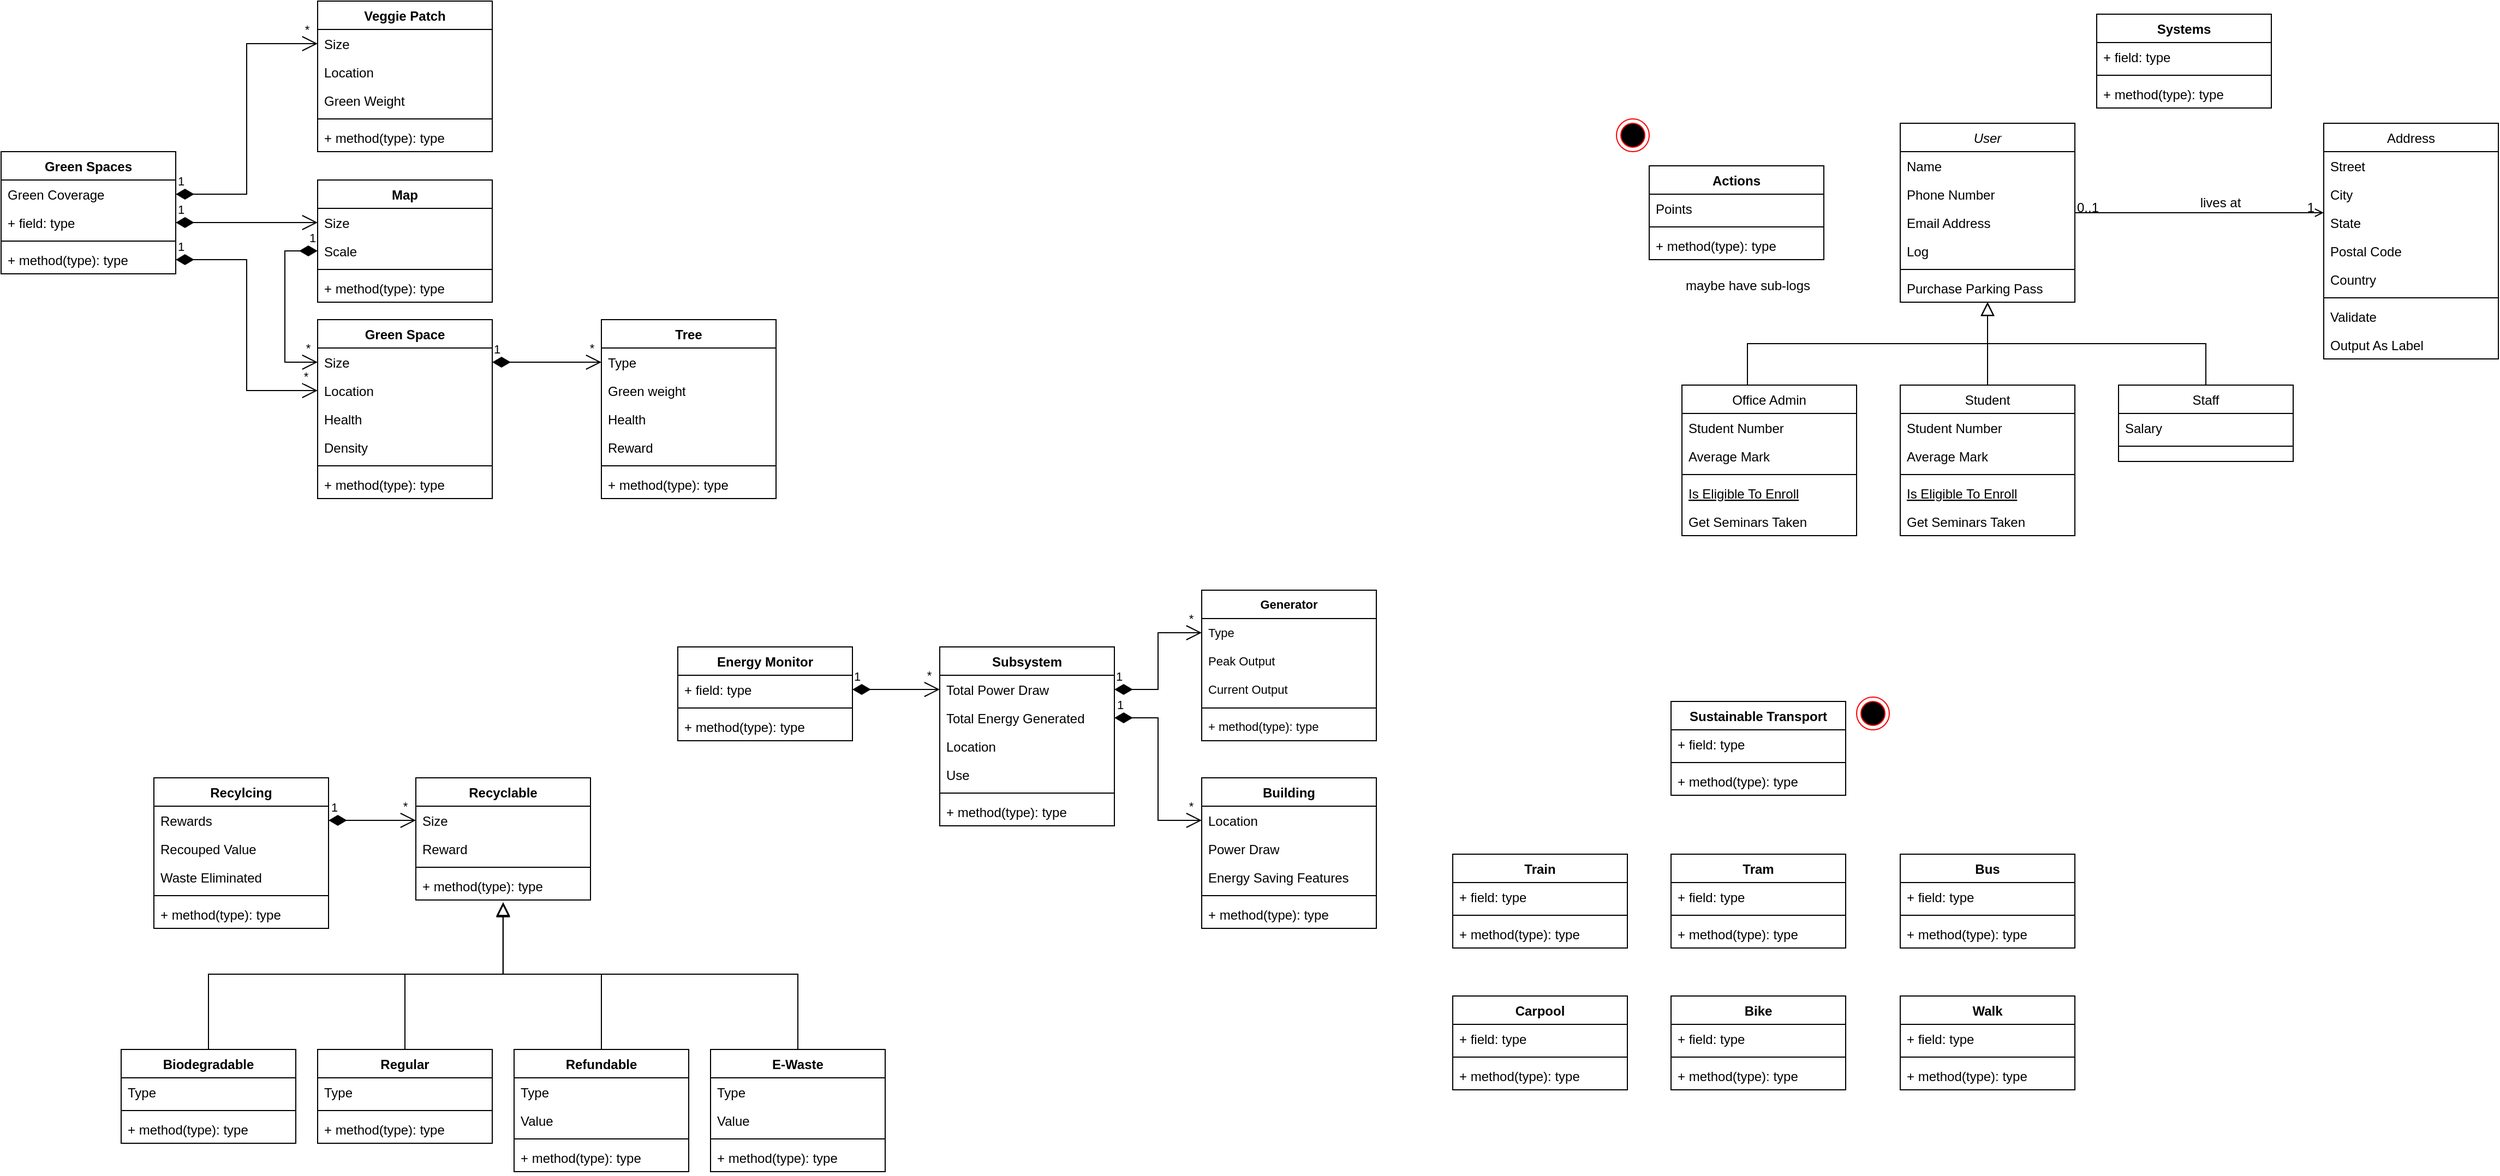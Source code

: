 <mxfile version="24.7.16">
  <diagram id="C5RBs43oDa-KdzZeNtuy" name="Page-1">
    <mxGraphModel dx="3860" dy="1188" grid="1" gridSize="10" guides="1" tooltips="1" connect="1" arrows="1" fold="1" page="1" pageScale="1" pageWidth="827" pageHeight="1169" math="0" shadow="0">
      <root>
        <mxCell id="WIyWlLk6GJQsqaUBKTNV-0" />
        <mxCell id="WIyWlLk6GJQsqaUBKTNV-1" parent="WIyWlLk6GJQsqaUBKTNV-0" />
        <mxCell id="zkfFHV4jXpPFQw0GAbJ--0" value="User" style="swimlane;fontStyle=2;align=center;verticalAlign=top;childLayout=stackLayout;horizontal=1;startSize=26;horizontalStack=0;resizeParent=1;resizeLast=0;collapsible=1;marginBottom=0;rounded=0;shadow=0;strokeWidth=1;" parent="WIyWlLk6GJQsqaUBKTNV-1" vertex="1">
          <mxGeometry x="120" y="120" width="160" height="164" as="geometry">
            <mxRectangle x="230" y="140" width="160" height="26" as="alternateBounds" />
          </mxGeometry>
        </mxCell>
        <mxCell id="zkfFHV4jXpPFQw0GAbJ--1" value="Name" style="text;align=left;verticalAlign=top;spacingLeft=4;spacingRight=4;overflow=hidden;rotatable=0;points=[[0,0.5],[1,0.5]];portConstraint=eastwest;" parent="zkfFHV4jXpPFQw0GAbJ--0" vertex="1">
          <mxGeometry y="26" width="160" height="26" as="geometry" />
        </mxCell>
        <mxCell id="zkfFHV4jXpPFQw0GAbJ--2" value="Phone Number" style="text;align=left;verticalAlign=top;spacingLeft=4;spacingRight=4;overflow=hidden;rotatable=0;points=[[0,0.5],[1,0.5]];portConstraint=eastwest;rounded=0;shadow=0;html=0;" parent="zkfFHV4jXpPFQw0GAbJ--0" vertex="1">
          <mxGeometry y="52" width="160" height="26" as="geometry" />
        </mxCell>
        <mxCell id="zkfFHV4jXpPFQw0GAbJ--3" value="Email Address" style="text;align=left;verticalAlign=top;spacingLeft=4;spacingRight=4;overflow=hidden;rotatable=0;points=[[0,0.5],[1,0.5]];portConstraint=eastwest;rounded=0;shadow=0;html=0;" parent="zkfFHV4jXpPFQw0GAbJ--0" vertex="1">
          <mxGeometry y="78" width="160" height="26" as="geometry" />
        </mxCell>
        <mxCell id="12su_o2bsFTduSx-poA8-12" value="Log" style="text;align=left;verticalAlign=top;spacingLeft=4;spacingRight=4;overflow=hidden;rotatable=0;points=[[0,0.5],[1,0.5]];portConstraint=eastwest;rounded=0;shadow=0;html=0;" vertex="1" parent="zkfFHV4jXpPFQw0GAbJ--0">
          <mxGeometry y="104" width="160" height="26" as="geometry" />
        </mxCell>
        <mxCell id="zkfFHV4jXpPFQw0GAbJ--4" value="" style="line;html=1;strokeWidth=1;align=left;verticalAlign=middle;spacingTop=-1;spacingLeft=3;spacingRight=3;rotatable=0;labelPosition=right;points=[];portConstraint=eastwest;" parent="zkfFHV4jXpPFQw0GAbJ--0" vertex="1">
          <mxGeometry y="130" width="160" height="8" as="geometry" />
        </mxCell>
        <mxCell id="zkfFHV4jXpPFQw0GAbJ--5" value="Purchase Parking Pass" style="text;align=left;verticalAlign=top;spacingLeft=4;spacingRight=4;overflow=hidden;rotatable=0;points=[[0,0.5],[1,0.5]];portConstraint=eastwest;" parent="zkfFHV4jXpPFQw0GAbJ--0" vertex="1">
          <mxGeometry y="138" width="160" height="26" as="geometry" />
        </mxCell>
        <mxCell id="zkfFHV4jXpPFQw0GAbJ--6" value="Student" style="swimlane;fontStyle=0;align=center;verticalAlign=top;childLayout=stackLayout;horizontal=1;startSize=26;horizontalStack=0;resizeParent=1;resizeLast=0;collapsible=1;marginBottom=0;rounded=0;shadow=0;strokeWidth=1;" parent="WIyWlLk6GJQsqaUBKTNV-1" vertex="1">
          <mxGeometry x="120" y="360" width="160" height="138" as="geometry">
            <mxRectangle x="130" y="380" width="160" height="26" as="alternateBounds" />
          </mxGeometry>
        </mxCell>
        <mxCell id="zkfFHV4jXpPFQw0GAbJ--7" value="Student Number" style="text;align=left;verticalAlign=top;spacingLeft=4;spacingRight=4;overflow=hidden;rotatable=0;points=[[0,0.5],[1,0.5]];portConstraint=eastwest;" parent="zkfFHV4jXpPFQw0GAbJ--6" vertex="1">
          <mxGeometry y="26" width="160" height="26" as="geometry" />
        </mxCell>
        <mxCell id="zkfFHV4jXpPFQw0GAbJ--8" value="Average Mark" style="text;align=left;verticalAlign=top;spacingLeft=4;spacingRight=4;overflow=hidden;rotatable=0;points=[[0,0.5],[1,0.5]];portConstraint=eastwest;rounded=0;shadow=0;html=0;" parent="zkfFHV4jXpPFQw0GAbJ--6" vertex="1">
          <mxGeometry y="52" width="160" height="26" as="geometry" />
        </mxCell>
        <mxCell id="zkfFHV4jXpPFQw0GAbJ--9" value="" style="line;html=1;strokeWidth=1;align=left;verticalAlign=middle;spacingTop=-1;spacingLeft=3;spacingRight=3;rotatable=0;labelPosition=right;points=[];portConstraint=eastwest;" parent="zkfFHV4jXpPFQw0GAbJ--6" vertex="1">
          <mxGeometry y="78" width="160" height="8" as="geometry" />
        </mxCell>
        <mxCell id="zkfFHV4jXpPFQw0GAbJ--10" value="Is Eligible To Enroll" style="text;align=left;verticalAlign=top;spacingLeft=4;spacingRight=4;overflow=hidden;rotatable=0;points=[[0,0.5],[1,0.5]];portConstraint=eastwest;fontStyle=4" parent="zkfFHV4jXpPFQw0GAbJ--6" vertex="1">
          <mxGeometry y="86" width="160" height="26" as="geometry" />
        </mxCell>
        <mxCell id="zkfFHV4jXpPFQw0GAbJ--11" value="Get Seminars Taken" style="text;align=left;verticalAlign=top;spacingLeft=4;spacingRight=4;overflow=hidden;rotatable=0;points=[[0,0.5],[1,0.5]];portConstraint=eastwest;" parent="zkfFHV4jXpPFQw0GAbJ--6" vertex="1">
          <mxGeometry y="112" width="160" height="26" as="geometry" />
        </mxCell>
        <mxCell id="zkfFHV4jXpPFQw0GAbJ--12" value="" style="endArrow=block;endSize=10;endFill=0;shadow=0;strokeWidth=1;rounded=0;curved=0;edgeStyle=elbowEdgeStyle;elbow=vertical;" parent="WIyWlLk6GJQsqaUBKTNV-1" source="zkfFHV4jXpPFQw0GAbJ--6" target="zkfFHV4jXpPFQw0GAbJ--0" edge="1">
          <mxGeometry width="160" relative="1" as="geometry">
            <mxPoint x="200" y="203" as="sourcePoint" />
            <mxPoint x="200" y="203" as="targetPoint" />
          </mxGeometry>
        </mxCell>
        <mxCell id="zkfFHV4jXpPFQw0GAbJ--13" value="Staff" style="swimlane;fontStyle=0;align=center;verticalAlign=top;childLayout=stackLayout;horizontal=1;startSize=26;horizontalStack=0;resizeParent=1;resizeLast=0;collapsible=1;marginBottom=0;rounded=0;shadow=0;strokeWidth=1;" parent="WIyWlLk6GJQsqaUBKTNV-1" vertex="1">
          <mxGeometry x="320" y="360" width="160" height="70" as="geometry">
            <mxRectangle x="340" y="380" width="170" height="26" as="alternateBounds" />
          </mxGeometry>
        </mxCell>
        <mxCell id="zkfFHV4jXpPFQw0GAbJ--14" value="Salary" style="text;align=left;verticalAlign=top;spacingLeft=4;spacingRight=4;overflow=hidden;rotatable=0;points=[[0,0.5],[1,0.5]];portConstraint=eastwest;" parent="zkfFHV4jXpPFQw0GAbJ--13" vertex="1">
          <mxGeometry y="26" width="160" height="26" as="geometry" />
        </mxCell>
        <mxCell id="zkfFHV4jXpPFQw0GAbJ--15" value="" style="line;html=1;strokeWidth=1;align=left;verticalAlign=middle;spacingTop=-1;spacingLeft=3;spacingRight=3;rotatable=0;labelPosition=right;points=[];portConstraint=eastwest;" parent="zkfFHV4jXpPFQw0GAbJ--13" vertex="1">
          <mxGeometry y="52" width="160" height="8" as="geometry" />
        </mxCell>
        <mxCell id="zkfFHV4jXpPFQw0GAbJ--16" value="" style="endArrow=block;endSize=10;endFill=0;shadow=0;strokeWidth=1;rounded=0;curved=0;edgeStyle=elbowEdgeStyle;elbow=vertical;" parent="WIyWlLk6GJQsqaUBKTNV-1" source="zkfFHV4jXpPFQw0GAbJ--13" target="zkfFHV4jXpPFQw0GAbJ--0" edge="1">
          <mxGeometry width="160" relative="1" as="geometry">
            <mxPoint x="210" y="373" as="sourcePoint" />
            <mxPoint x="310" y="271" as="targetPoint" />
          </mxGeometry>
        </mxCell>
        <mxCell id="zkfFHV4jXpPFQw0GAbJ--17" value="Address" style="swimlane;fontStyle=0;align=center;verticalAlign=top;childLayout=stackLayout;horizontal=1;startSize=26;horizontalStack=0;resizeParent=1;resizeLast=0;collapsible=1;marginBottom=0;rounded=0;shadow=0;strokeWidth=1;" parent="WIyWlLk6GJQsqaUBKTNV-1" vertex="1">
          <mxGeometry x="508" y="120" width="160" height="216" as="geometry">
            <mxRectangle x="550" y="140" width="160" height="26" as="alternateBounds" />
          </mxGeometry>
        </mxCell>
        <mxCell id="zkfFHV4jXpPFQw0GAbJ--18" value="Street" style="text;align=left;verticalAlign=top;spacingLeft=4;spacingRight=4;overflow=hidden;rotatable=0;points=[[0,0.5],[1,0.5]];portConstraint=eastwest;" parent="zkfFHV4jXpPFQw0GAbJ--17" vertex="1">
          <mxGeometry y="26" width="160" height="26" as="geometry" />
        </mxCell>
        <mxCell id="zkfFHV4jXpPFQw0GAbJ--19" value="City" style="text;align=left;verticalAlign=top;spacingLeft=4;spacingRight=4;overflow=hidden;rotatable=0;points=[[0,0.5],[1,0.5]];portConstraint=eastwest;rounded=0;shadow=0;html=0;" parent="zkfFHV4jXpPFQw0GAbJ--17" vertex="1">
          <mxGeometry y="52" width="160" height="26" as="geometry" />
        </mxCell>
        <mxCell id="zkfFHV4jXpPFQw0GAbJ--20" value="State" style="text;align=left;verticalAlign=top;spacingLeft=4;spacingRight=4;overflow=hidden;rotatable=0;points=[[0,0.5],[1,0.5]];portConstraint=eastwest;rounded=0;shadow=0;html=0;" parent="zkfFHV4jXpPFQw0GAbJ--17" vertex="1">
          <mxGeometry y="78" width="160" height="26" as="geometry" />
        </mxCell>
        <mxCell id="zkfFHV4jXpPFQw0GAbJ--21" value="Postal Code" style="text;align=left;verticalAlign=top;spacingLeft=4;spacingRight=4;overflow=hidden;rotatable=0;points=[[0,0.5],[1,0.5]];portConstraint=eastwest;rounded=0;shadow=0;html=0;" parent="zkfFHV4jXpPFQw0GAbJ--17" vertex="1">
          <mxGeometry y="104" width="160" height="26" as="geometry" />
        </mxCell>
        <mxCell id="zkfFHV4jXpPFQw0GAbJ--22" value="Country" style="text;align=left;verticalAlign=top;spacingLeft=4;spacingRight=4;overflow=hidden;rotatable=0;points=[[0,0.5],[1,0.5]];portConstraint=eastwest;rounded=0;shadow=0;html=0;" parent="zkfFHV4jXpPFQw0GAbJ--17" vertex="1">
          <mxGeometry y="130" width="160" height="26" as="geometry" />
        </mxCell>
        <mxCell id="zkfFHV4jXpPFQw0GAbJ--23" value="" style="line;html=1;strokeWidth=1;align=left;verticalAlign=middle;spacingTop=-1;spacingLeft=3;spacingRight=3;rotatable=0;labelPosition=right;points=[];portConstraint=eastwest;" parent="zkfFHV4jXpPFQw0GAbJ--17" vertex="1">
          <mxGeometry y="156" width="160" height="8" as="geometry" />
        </mxCell>
        <mxCell id="zkfFHV4jXpPFQw0GAbJ--24" value="Validate" style="text;align=left;verticalAlign=top;spacingLeft=4;spacingRight=4;overflow=hidden;rotatable=0;points=[[0,0.5],[1,0.5]];portConstraint=eastwest;" parent="zkfFHV4jXpPFQw0GAbJ--17" vertex="1">
          <mxGeometry y="164" width="160" height="26" as="geometry" />
        </mxCell>
        <mxCell id="zkfFHV4jXpPFQw0GAbJ--25" value="Output As Label" style="text;align=left;verticalAlign=top;spacingLeft=4;spacingRight=4;overflow=hidden;rotatable=0;points=[[0,0.5],[1,0.5]];portConstraint=eastwest;" parent="zkfFHV4jXpPFQw0GAbJ--17" vertex="1">
          <mxGeometry y="190" width="160" height="26" as="geometry" />
        </mxCell>
        <mxCell id="zkfFHV4jXpPFQw0GAbJ--26" value="" style="endArrow=open;shadow=0;strokeWidth=1;rounded=0;curved=0;endFill=1;edgeStyle=elbowEdgeStyle;elbow=vertical;" parent="WIyWlLk6GJQsqaUBKTNV-1" source="zkfFHV4jXpPFQw0GAbJ--0" target="zkfFHV4jXpPFQw0GAbJ--17" edge="1">
          <mxGeometry x="0.5" y="41" relative="1" as="geometry">
            <mxPoint x="380" y="192" as="sourcePoint" />
            <mxPoint x="540" y="192" as="targetPoint" />
            <mxPoint x="-40" y="32" as="offset" />
          </mxGeometry>
        </mxCell>
        <mxCell id="zkfFHV4jXpPFQw0GAbJ--27" value="0..1" style="resizable=0;align=left;verticalAlign=bottom;labelBackgroundColor=none;fontSize=12;" parent="zkfFHV4jXpPFQw0GAbJ--26" connectable="0" vertex="1">
          <mxGeometry x="-1" relative="1" as="geometry">
            <mxPoint y="4" as="offset" />
          </mxGeometry>
        </mxCell>
        <mxCell id="zkfFHV4jXpPFQw0GAbJ--28" value="1" style="resizable=0;align=right;verticalAlign=bottom;labelBackgroundColor=none;fontSize=12;" parent="zkfFHV4jXpPFQw0GAbJ--26" connectable="0" vertex="1">
          <mxGeometry x="1" relative="1" as="geometry">
            <mxPoint x="-7" y="4" as="offset" />
          </mxGeometry>
        </mxCell>
        <mxCell id="zkfFHV4jXpPFQw0GAbJ--29" value="lives at" style="text;html=1;resizable=0;points=[];;align=center;verticalAlign=middle;labelBackgroundColor=none;rounded=0;shadow=0;strokeWidth=1;fontSize=12;" parent="zkfFHV4jXpPFQw0GAbJ--26" vertex="1" connectable="0">
          <mxGeometry x="0.5" y="49" relative="1" as="geometry">
            <mxPoint x="-38" y="40" as="offset" />
          </mxGeometry>
        </mxCell>
        <mxCell id="12su_o2bsFTduSx-poA8-0" value="Office Admin" style="swimlane;fontStyle=0;align=center;verticalAlign=top;childLayout=stackLayout;horizontal=1;startSize=26;horizontalStack=0;resizeParent=1;resizeLast=0;collapsible=1;marginBottom=0;rounded=0;shadow=0;strokeWidth=1;" vertex="1" parent="WIyWlLk6GJQsqaUBKTNV-1">
          <mxGeometry x="-80" y="360" width="160" height="138" as="geometry">
            <mxRectangle x="130" y="380" width="160" height="26" as="alternateBounds" />
          </mxGeometry>
        </mxCell>
        <mxCell id="12su_o2bsFTduSx-poA8-1" value="Student Number" style="text;align=left;verticalAlign=top;spacingLeft=4;spacingRight=4;overflow=hidden;rotatable=0;points=[[0,0.5],[1,0.5]];portConstraint=eastwest;" vertex="1" parent="12su_o2bsFTduSx-poA8-0">
          <mxGeometry y="26" width="160" height="26" as="geometry" />
        </mxCell>
        <mxCell id="12su_o2bsFTduSx-poA8-2" value="Average Mark" style="text;align=left;verticalAlign=top;spacingLeft=4;spacingRight=4;overflow=hidden;rotatable=0;points=[[0,0.5],[1,0.5]];portConstraint=eastwest;rounded=0;shadow=0;html=0;" vertex="1" parent="12su_o2bsFTduSx-poA8-0">
          <mxGeometry y="52" width="160" height="26" as="geometry" />
        </mxCell>
        <mxCell id="12su_o2bsFTduSx-poA8-3" value="" style="line;html=1;strokeWidth=1;align=left;verticalAlign=middle;spacingTop=-1;spacingLeft=3;spacingRight=3;rotatable=0;labelPosition=right;points=[];portConstraint=eastwest;" vertex="1" parent="12su_o2bsFTduSx-poA8-0">
          <mxGeometry y="78" width="160" height="8" as="geometry" />
        </mxCell>
        <mxCell id="12su_o2bsFTduSx-poA8-4" value="Is Eligible To Enroll" style="text;align=left;verticalAlign=top;spacingLeft=4;spacingRight=4;overflow=hidden;rotatable=0;points=[[0,0.5],[1,0.5]];portConstraint=eastwest;fontStyle=4" vertex="1" parent="12su_o2bsFTduSx-poA8-0">
          <mxGeometry y="86" width="160" height="26" as="geometry" />
        </mxCell>
        <mxCell id="12su_o2bsFTduSx-poA8-5" value="Get Seminars Taken" style="text;align=left;verticalAlign=top;spacingLeft=4;spacingRight=4;overflow=hidden;rotatable=0;points=[[0,0.5],[1,0.5]];portConstraint=eastwest;" vertex="1" parent="12su_o2bsFTduSx-poA8-0">
          <mxGeometry y="112" width="160" height="26" as="geometry" />
        </mxCell>
        <mxCell id="12su_o2bsFTduSx-poA8-7" value="" style="endArrow=block;endSize=10;endFill=0;shadow=0;strokeWidth=1;rounded=0;curved=0;edgeStyle=elbowEdgeStyle;elbow=vertical;exitX=0.5;exitY=0;exitDx=0;exitDy=0;" edge="1" parent="WIyWlLk6GJQsqaUBKTNV-1" target="zkfFHV4jXpPFQw0GAbJ--5">
          <mxGeometry width="160" relative="1" as="geometry">
            <mxPoint x="-20" y="360" as="sourcePoint" />
            <mxPoint x="300" y="268" as="targetPoint" />
          </mxGeometry>
        </mxCell>
        <mxCell id="12su_o2bsFTduSx-poA8-8" value="Actions" style="swimlane;fontStyle=1;align=center;verticalAlign=top;childLayout=stackLayout;horizontal=1;startSize=26;horizontalStack=0;resizeParent=1;resizeParentMax=0;resizeLast=0;collapsible=1;marginBottom=0;whiteSpace=wrap;html=1;" vertex="1" parent="WIyWlLk6GJQsqaUBKTNV-1">
          <mxGeometry x="-110" y="159" width="160" height="86" as="geometry" />
        </mxCell>
        <mxCell id="12su_o2bsFTduSx-poA8-9" value="Points" style="text;strokeColor=none;fillColor=none;align=left;verticalAlign=top;spacingLeft=4;spacingRight=4;overflow=hidden;rotatable=0;points=[[0,0.5],[1,0.5]];portConstraint=eastwest;whiteSpace=wrap;html=1;" vertex="1" parent="12su_o2bsFTduSx-poA8-8">
          <mxGeometry y="26" width="160" height="26" as="geometry" />
        </mxCell>
        <mxCell id="12su_o2bsFTduSx-poA8-10" value="" style="line;strokeWidth=1;fillColor=none;align=left;verticalAlign=middle;spacingTop=-1;spacingLeft=3;spacingRight=3;rotatable=0;labelPosition=right;points=[];portConstraint=eastwest;strokeColor=inherit;" vertex="1" parent="12su_o2bsFTduSx-poA8-8">
          <mxGeometry y="52" width="160" height="8" as="geometry" />
        </mxCell>
        <mxCell id="12su_o2bsFTduSx-poA8-11" value="+ method(type): type" style="text;strokeColor=none;fillColor=none;align=left;verticalAlign=top;spacingLeft=4;spacingRight=4;overflow=hidden;rotatable=0;points=[[0,0.5],[1,0.5]];portConstraint=eastwest;whiteSpace=wrap;html=1;" vertex="1" parent="12su_o2bsFTduSx-poA8-8">
          <mxGeometry y="60" width="160" height="26" as="geometry" />
        </mxCell>
        <mxCell id="12su_o2bsFTduSx-poA8-13" value="Green Space" style="swimlane;fontStyle=1;align=center;verticalAlign=top;childLayout=stackLayout;horizontal=1;startSize=26;horizontalStack=0;resizeParent=1;resizeParentMax=0;resizeLast=0;collapsible=1;marginBottom=0;whiteSpace=wrap;html=1;" vertex="1" parent="WIyWlLk6GJQsqaUBKTNV-1">
          <mxGeometry x="-1330" y="300" width="160" height="164" as="geometry" />
        </mxCell>
        <mxCell id="12su_o2bsFTduSx-poA8-14" value="Size" style="text;strokeColor=none;fillColor=none;align=left;verticalAlign=top;spacingLeft=4;spacingRight=4;overflow=hidden;rotatable=0;points=[[0,0.5],[1,0.5]];portConstraint=eastwest;whiteSpace=wrap;html=1;" vertex="1" parent="12su_o2bsFTduSx-poA8-13">
          <mxGeometry y="26" width="160" height="26" as="geometry" />
        </mxCell>
        <mxCell id="12su_o2bsFTduSx-poA8-157" value="Location" style="text;strokeColor=none;fillColor=none;align=left;verticalAlign=top;spacingLeft=4;spacingRight=4;overflow=hidden;rotatable=0;points=[[0,0.5],[1,0.5]];portConstraint=eastwest;whiteSpace=wrap;html=1;" vertex="1" parent="12su_o2bsFTduSx-poA8-13">
          <mxGeometry y="52" width="160" height="26" as="geometry" />
        </mxCell>
        <mxCell id="12su_o2bsFTduSx-poA8-154" value="Health" style="text;strokeColor=none;fillColor=none;align=left;verticalAlign=top;spacingLeft=4;spacingRight=4;overflow=hidden;rotatable=0;points=[[0,0.5],[1,0.5]];portConstraint=eastwest;whiteSpace=wrap;html=1;" vertex="1" parent="12su_o2bsFTduSx-poA8-13">
          <mxGeometry y="78" width="160" height="26" as="geometry" />
        </mxCell>
        <mxCell id="12su_o2bsFTduSx-poA8-165" value="Density" style="text;strokeColor=none;fillColor=none;align=left;verticalAlign=top;spacingLeft=4;spacingRight=4;overflow=hidden;rotatable=0;points=[[0,0.5],[1,0.5]];portConstraint=eastwest;whiteSpace=wrap;html=1;" vertex="1" parent="12su_o2bsFTduSx-poA8-13">
          <mxGeometry y="104" width="160" height="26" as="geometry" />
        </mxCell>
        <mxCell id="12su_o2bsFTduSx-poA8-15" value="" style="line;strokeWidth=1;fillColor=none;align=left;verticalAlign=middle;spacingTop=-1;spacingLeft=3;spacingRight=3;rotatable=0;labelPosition=right;points=[];portConstraint=eastwest;strokeColor=inherit;" vertex="1" parent="12su_o2bsFTduSx-poA8-13">
          <mxGeometry y="130" width="160" height="8" as="geometry" />
        </mxCell>
        <mxCell id="12su_o2bsFTduSx-poA8-16" value="+ method(type): type" style="text;strokeColor=none;fillColor=none;align=left;verticalAlign=top;spacingLeft=4;spacingRight=4;overflow=hidden;rotatable=0;points=[[0,0.5],[1,0.5]];portConstraint=eastwest;whiteSpace=wrap;html=1;" vertex="1" parent="12su_o2bsFTduSx-poA8-13">
          <mxGeometry y="138" width="160" height="26" as="geometry" />
        </mxCell>
        <mxCell id="12su_o2bsFTduSx-poA8-17" value="Tree" style="swimlane;fontStyle=1;align=center;verticalAlign=top;childLayout=stackLayout;horizontal=1;startSize=26;horizontalStack=0;resizeParent=1;resizeParentMax=0;resizeLast=0;collapsible=1;marginBottom=0;whiteSpace=wrap;html=1;" vertex="1" parent="WIyWlLk6GJQsqaUBKTNV-1">
          <mxGeometry x="-1070" y="300" width="160" height="164" as="geometry" />
        </mxCell>
        <mxCell id="12su_o2bsFTduSx-poA8-167" value="Type" style="text;strokeColor=none;fillColor=none;align=left;verticalAlign=top;spacingLeft=4;spacingRight=4;overflow=hidden;rotatable=0;points=[[0,0.5],[1,0.5]];portConstraint=eastwest;whiteSpace=wrap;html=1;" vertex="1" parent="12su_o2bsFTduSx-poA8-17">
          <mxGeometry y="26" width="160" height="26" as="geometry" />
        </mxCell>
        <mxCell id="12su_o2bsFTduSx-poA8-18" value="Green weight" style="text;strokeColor=none;fillColor=none;align=left;verticalAlign=top;spacingLeft=4;spacingRight=4;overflow=hidden;rotatable=0;points=[[0,0.5],[1,0.5]];portConstraint=eastwest;whiteSpace=wrap;html=1;" vertex="1" parent="12su_o2bsFTduSx-poA8-17">
          <mxGeometry y="52" width="160" height="26" as="geometry" />
        </mxCell>
        <mxCell id="12su_o2bsFTduSx-poA8-149" value="Health" style="text;strokeColor=none;fillColor=none;align=left;verticalAlign=top;spacingLeft=4;spacingRight=4;overflow=hidden;rotatable=0;points=[[0,0.5],[1,0.5]];portConstraint=eastwest;whiteSpace=wrap;html=1;" vertex="1" parent="12su_o2bsFTduSx-poA8-17">
          <mxGeometry y="78" width="160" height="26" as="geometry" />
        </mxCell>
        <mxCell id="12su_o2bsFTduSx-poA8-153" value="Reward" style="text;strokeColor=none;fillColor=none;align=left;verticalAlign=top;spacingLeft=4;spacingRight=4;overflow=hidden;rotatable=0;points=[[0,0.5],[1,0.5]];portConstraint=eastwest;whiteSpace=wrap;html=1;" vertex="1" parent="12su_o2bsFTduSx-poA8-17">
          <mxGeometry y="104" width="160" height="26" as="geometry" />
        </mxCell>
        <mxCell id="12su_o2bsFTduSx-poA8-19" value="" style="line;strokeWidth=1;fillColor=none;align=left;verticalAlign=middle;spacingTop=-1;spacingLeft=3;spacingRight=3;rotatable=0;labelPosition=right;points=[];portConstraint=eastwest;strokeColor=inherit;" vertex="1" parent="12su_o2bsFTduSx-poA8-17">
          <mxGeometry y="130" width="160" height="8" as="geometry" />
        </mxCell>
        <mxCell id="12su_o2bsFTduSx-poA8-20" value="+ method(type): type" style="text;strokeColor=none;fillColor=none;align=left;verticalAlign=top;spacingLeft=4;spacingRight=4;overflow=hidden;rotatable=0;points=[[0,0.5],[1,0.5]];portConstraint=eastwest;whiteSpace=wrap;html=1;" vertex="1" parent="12su_o2bsFTduSx-poA8-17">
          <mxGeometry y="138" width="160" height="26" as="geometry" />
        </mxCell>
        <mxCell id="12su_o2bsFTduSx-poA8-35" value="Recylcing" style="swimlane;fontStyle=1;align=center;verticalAlign=top;childLayout=stackLayout;horizontal=1;startSize=26;horizontalStack=0;resizeParent=1;resizeParentMax=0;resizeLast=0;collapsible=1;marginBottom=0;whiteSpace=wrap;html=1;" vertex="1" parent="WIyWlLk6GJQsqaUBKTNV-1">
          <mxGeometry x="-1480" y="720" width="160" height="138" as="geometry" />
        </mxCell>
        <mxCell id="12su_o2bsFTduSx-poA8-175" value="Rewards" style="text;strokeColor=none;fillColor=none;align=left;verticalAlign=top;spacingLeft=4;spacingRight=4;overflow=hidden;rotatable=0;points=[[0,0.5],[1,0.5]];portConstraint=eastwest;whiteSpace=wrap;html=1;" vertex="1" parent="12su_o2bsFTduSx-poA8-35">
          <mxGeometry y="26" width="160" height="26" as="geometry" />
        </mxCell>
        <mxCell id="12su_o2bsFTduSx-poA8-174" value="Recouped Value" style="text;strokeColor=none;fillColor=none;align=left;verticalAlign=top;spacingLeft=4;spacingRight=4;overflow=hidden;rotatable=0;points=[[0,0.5],[1,0.5]];portConstraint=eastwest;whiteSpace=wrap;html=1;" vertex="1" parent="12su_o2bsFTduSx-poA8-35">
          <mxGeometry y="52" width="160" height="26" as="geometry" />
        </mxCell>
        <mxCell id="12su_o2bsFTduSx-poA8-176" value="Waste Eliminated" style="text;strokeColor=none;fillColor=none;align=left;verticalAlign=top;spacingLeft=4;spacingRight=4;overflow=hidden;rotatable=0;points=[[0,0.5],[1,0.5]];portConstraint=eastwest;whiteSpace=wrap;html=1;" vertex="1" parent="12su_o2bsFTduSx-poA8-35">
          <mxGeometry y="78" width="160" height="26" as="geometry" />
        </mxCell>
        <mxCell id="12su_o2bsFTduSx-poA8-37" value="" style="line;strokeWidth=1;fillColor=none;align=left;verticalAlign=middle;spacingTop=-1;spacingLeft=3;spacingRight=3;rotatable=0;labelPosition=right;points=[];portConstraint=eastwest;strokeColor=inherit;" vertex="1" parent="12su_o2bsFTduSx-poA8-35">
          <mxGeometry y="104" width="160" height="8" as="geometry" />
        </mxCell>
        <mxCell id="12su_o2bsFTduSx-poA8-38" value="+ method(type): type" style="text;strokeColor=none;fillColor=none;align=left;verticalAlign=top;spacingLeft=4;spacingRight=4;overflow=hidden;rotatable=0;points=[[0,0.5],[1,0.5]];portConstraint=eastwest;whiteSpace=wrap;html=1;" vertex="1" parent="12su_o2bsFTduSx-poA8-35">
          <mxGeometry y="112" width="160" height="26" as="geometry" />
        </mxCell>
        <mxCell id="12su_o2bsFTduSx-poA8-43" value="Refundable" style="swimlane;fontStyle=1;align=center;verticalAlign=top;childLayout=stackLayout;horizontal=1;startSize=26;horizontalStack=0;resizeParent=1;resizeParentMax=0;resizeLast=0;collapsible=1;marginBottom=0;whiteSpace=wrap;html=1;" vertex="1" parent="WIyWlLk6GJQsqaUBKTNV-1">
          <mxGeometry x="-1150" y="969" width="160" height="112" as="geometry" />
        </mxCell>
        <mxCell id="12su_o2bsFTduSx-poA8-44" value="Type" style="text;strokeColor=none;fillColor=none;align=left;verticalAlign=top;spacingLeft=4;spacingRight=4;overflow=hidden;rotatable=0;points=[[0,0.5],[1,0.5]];portConstraint=eastwest;whiteSpace=wrap;html=1;" vertex="1" parent="12su_o2bsFTduSx-poA8-43">
          <mxGeometry y="26" width="160" height="26" as="geometry" />
        </mxCell>
        <mxCell id="12su_o2bsFTduSx-poA8-169" value="Value" style="text;strokeColor=none;fillColor=none;align=left;verticalAlign=top;spacingLeft=4;spacingRight=4;overflow=hidden;rotatable=0;points=[[0,0.5],[1,0.5]];portConstraint=eastwest;whiteSpace=wrap;html=1;" vertex="1" parent="12su_o2bsFTduSx-poA8-43">
          <mxGeometry y="52" width="160" height="26" as="geometry" />
        </mxCell>
        <mxCell id="12su_o2bsFTduSx-poA8-45" value="" style="line;strokeWidth=1;fillColor=none;align=left;verticalAlign=middle;spacingTop=-1;spacingLeft=3;spacingRight=3;rotatable=0;labelPosition=right;points=[];portConstraint=eastwest;strokeColor=inherit;" vertex="1" parent="12su_o2bsFTduSx-poA8-43">
          <mxGeometry y="78" width="160" height="8" as="geometry" />
        </mxCell>
        <mxCell id="12su_o2bsFTduSx-poA8-46" value="+ method(type): type" style="text;strokeColor=none;fillColor=none;align=left;verticalAlign=top;spacingLeft=4;spacingRight=4;overflow=hidden;rotatable=0;points=[[0,0.5],[1,0.5]];portConstraint=eastwest;whiteSpace=wrap;html=1;" vertex="1" parent="12su_o2bsFTduSx-poA8-43">
          <mxGeometry y="86" width="160" height="26" as="geometry" />
        </mxCell>
        <mxCell id="12su_o2bsFTduSx-poA8-52" value="Energy Monitor" style="swimlane;fontStyle=1;align=center;verticalAlign=top;childLayout=stackLayout;horizontal=1;startSize=26;horizontalStack=0;resizeParent=1;resizeParentMax=0;resizeLast=0;collapsible=1;marginBottom=0;whiteSpace=wrap;html=1;" vertex="1" parent="WIyWlLk6GJQsqaUBKTNV-1">
          <mxGeometry x="-1000" y="600" width="160" height="86" as="geometry" />
        </mxCell>
        <mxCell id="12su_o2bsFTduSx-poA8-53" value="+ field: type" style="text;strokeColor=none;fillColor=none;align=left;verticalAlign=top;spacingLeft=4;spacingRight=4;overflow=hidden;rotatable=0;points=[[0,0.5],[1,0.5]];portConstraint=eastwest;whiteSpace=wrap;html=1;" vertex="1" parent="12su_o2bsFTduSx-poA8-52">
          <mxGeometry y="26" width="160" height="26" as="geometry" />
        </mxCell>
        <mxCell id="12su_o2bsFTduSx-poA8-54" value="" style="line;strokeWidth=1;fillColor=none;align=left;verticalAlign=middle;spacingTop=-1;spacingLeft=3;spacingRight=3;rotatable=0;labelPosition=right;points=[];portConstraint=eastwest;strokeColor=inherit;" vertex="1" parent="12su_o2bsFTduSx-poA8-52">
          <mxGeometry y="52" width="160" height="8" as="geometry" />
        </mxCell>
        <mxCell id="12su_o2bsFTduSx-poA8-55" value="+ method(type): type" style="text;strokeColor=none;fillColor=none;align=left;verticalAlign=top;spacingLeft=4;spacingRight=4;overflow=hidden;rotatable=0;points=[[0,0.5],[1,0.5]];portConstraint=eastwest;whiteSpace=wrap;html=1;" vertex="1" parent="12su_o2bsFTduSx-poA8-52">
          <mxGeometry y="60" width="160" height="26" as="geometry" />
        </mxCell>
        <mxCell id="12su_o2bsFTduSx-poA8-56" value="Subsystem" style="swimlane;fontStyle=1;align=center;verticalAlign=top;childLayout=stackLayout;horizontal=1;startSize=26;horizontalStack=0;resizeParent=1;resizeParentMax=0;resizeLast=0;collapsible=1;marginBottom=0;whiteSpace=wrap;html=1;" vertex="1" parent="WIyWlLk6GJQsqaUBKTNV-1">
          <mxGeometry x="-760" y="600" width="160" height="164" as="geometry" />
        </mxCell>
        <mxCell id="12su_o2bsFTduSx-poA8-57" value="Total Power Draw" style="text;strokeColor=none;fillColor=none;align=left;verticalAlign=top;spacingLeft=4;spacingRight=4;overflow=hidden;rotatable=0;points=[[0,0.5],[1,0.5]];portConstraint=eastwest;whiteSpace=wrap;html=1;" vertex="1" parent="12su_o2bsFTduSx-poA8-56">
          <mxGeometry y="26" width="160" height="26" as="geometry" />
        </mxCell>
        <mxCell id="12su_o2bsFTduSx-poA8-206" value="Total Energy Generated" style="text;strokeColor=none;fillColor=none;align=left;verticalAlign=top;spacingLeft=4;spacingRight=4;overflow=hidden;rotatable=0;points=[[0,0.5],[1,0.5]];portConstraint=eastwest;whiteSpace=wrap;html=1;" vertex="1" parent="12su_o2bsFTduSx-poA8-56">
          <mxGeometry y="52" width="160" height="26" as="geometry" />
        </mxCell>
        <mxCell id="12su_o2bsFTduSx-poA8-208" value="Location" style="text;strokeColor=none;fillColor=none;align=left;verticalAlign=top;spacingLeft=4;spacingRight=4;overflow=hidden;rotatable=0;points=[[0,0.5],[1,0.5]];portConstraint=eastwest;whiteSpace=wrap;html=1;" vertex="1" parent="12su_o2bsFTduSx-poA8-56">
          <mxGeometry y="78" width="160" height="26" as="geometry" />
        </mxCell>
        <mxCell id="12su_o2bsFTduSx-poA8-209" value="Use" style="text;strokeColor=none;fillColor=none;align=left;verticalAlign=top;spacingLeft=4;spacingRight=4;overflow=hidden;rotatable=0;points=[[0,0.5],[1,0.5]];portConstraint=eastwest;whiteSpace=wrap;html=1;" vertex="1" parent="12su_o2bsFTduSx-poA8-56">
          <mxGeometry y="104" width="160" height="26" as="geometry" />
        </mxCell>
        <mxCell id="12su_o2bsFTduSx-poA8-58" value="" style="line;strokeWidth=1;fillColor=none;align=left;verticalAlign=middle;spacingTop=-1;spacingLeft=3;spacingRight=3;rotatable=0;labelPosition=right;points=[];portConstraint=eastwest;strokeColor=inherit;" vertex="1" parent="12su_o2bsFTduSx-poA8-56">
          <mxGeometry y="130" width="160" height="8" as="geometry" />
        </mxCell>
        <mxCell id="12su_o2bsFTduSx-poA8-59" value="+ method(type): type" style="text;strokeColor=none;fillColor=none;align=left;verticalAlign=top;spacingLeft=4;spacingRight=4;overflow=hidden;rotatable=0;points=[[0,0.5],[1,0.5]];portConstraint=eastwest;whiteSpace=wrap;html=1;" vertex="1" parent="12su_o2bsFTduSx-poA8-56">
          <mxGeometry y="138" width="160" height="26" as="geometry" />
        </mxCell>
        <mxCell id="12su_o2bsFTduSx-poA8-60" value="Building" style="swimlane;fontStyle=1;align=center;verticalAlign=top;childLayout=stackLayout;horizontal=1;startSize=26;horizontalStack=0;resizeParent=1;resizeParentMax=0;resizeLast=0;collapsible=1;marginBottom=0;whiteSpace=wrap;html=1;" vertex="1" parent="WIyWlLk6GJQsqaUBKTNV-1">
          <mxGeometry x="-520" y="720" width="160" height="138" as="geometry" />
        </mxCell>
        <mxCell id="12su_o2bsFTduSx-poA8-210" value="Location" style="text;strokeColor=none;fillColor=none;align=left;verticalAlign=top;spacingLeft=4;spacingRight=4;overflow=hidden;rotatable=0;points=[[0,0.5],[1,0.5]];portConstraint=eastwest;whiteSpace=wrap;html=1;" vertex="1" parent="12su_o2bsFTduSx-poA8-60">
          <mxGeometry y="26" width="160" height="26" as="geometry" />
        </mxCell>
        <mxCell id="12su_o2bsFTduSx-poA8-61" value="Power Draw" style="text;strokeColor=none;fillColor=none;align=left;verticalAlign=top;spacingLeft=4;spacingRight=4;overflow=hidden;rotatable=0;points=[[0,0.5],[1,0.5]];portConstraint=eastwest;whiteSpace=wrap;html=1;" vertex="1" parent="12su_o2bsFTduSx-poA8-60">
          <mxGeometry y="52" width="160" height="26" as="geometry" />
        </mxCell>
        <mxCell id="12su_o2bsFTduSx-poA8-207" value="Energy Saving Features" style="text;strokeColor=none;fillColor=none;align=left;verticalAlign=top;spacingLeft=4;spacingRight=4;overflow=hidden;rotatable=0;points=[[0,0.5],[1,0.5]];portConstraint=eastwest;whiteSpace=wrap;html=1;" vertex="1" parent="12su_o2bsFTduSx-poA8-60">
          <mxGeometry y="78" width="160" height="26" as="geometry" />
        </mxCell>
        <mxCell id="12su_o2bsFTduSx-poA8-62" value="" style="line;strokeWidth=1;fillColor=none;align=left;verticalAlign=middle;spacingTop=-1;spacingLeft=3;spacingRight=3;rotatable=0;labelPosition=right;points=[];portConstraint=eastwest;strokeColor=inherit;" vertex="1" parent="12su_o2bsFTduSx-poA8-60">
          <mxGeometry y="104" width="160" height="8" as="geometry" />
        </mxCell>
        <mxCell id="12su_o2bsFTduSx-poA8-63" value="+ method(type): type" style="text;strokeColor=none;fillColor=none;align=left;verticalAlign=top;spacingLeft=4;spacingRight=4;overflow=hidden;rotatable=0;points=[[0,0.5],[1,0.5]];portConstraint=eastwest;whiteSpace=wrap;html=1;" vertex="1" parent="12su_o2bsFTduSx-poA8-60">
          <mxGeometry y="112" width="160" height="26" as="geometry" />
        </mxCell>
        <mxCell id="12su_o2bsFTduSx-poA8-70" value="" style="ellipse;html=1;shape=endState;fillColor=#000000;strokeColor=#ff0000;" vertex="1" parent="WIyWlLk6GJQsqaUBKTNV-1">
          <mxGeometry x="-140" y="116" width="30" height="30" as="geometry" />
        </mxCell>
        <mxCell id="12su_o2bsFTduSx-poA8-71" value="maybe have sub-logs" style="text;html=1;align=center;verticalAlign=middle;resizable=0;points=[];autosize=1;strokeColor=none;fillColor=none;" vertex="1" parent="WIyWlLk6GJQsqaUBKTNV-1">
          <mxGeometry x="-90" y="254" width="140" height="30" as="geometry" />
        </mxCell>
        <mxCell id="12su_o2bsFTduSx-poA8-72" value="Biodegradable" style="swimlane;fontStyle=1;align=center;verticalAlign=top;childLayout=stackLayout;horizontal=1;startSize=26;horizontalStack=0;resizeParent=1;resizeParentMax=0;resizeLast=0;collapsible=1;marginBottom=0;whiteSpace=wrap;html=1;" vertex="1" parent="WIyWlLk6GJQsqaUBKTNV-1">
          <mxGeometry x="-1510" y="969" width="160" height="86" as="geometry" />
        </mxCell>
        <mxCell id="12su_o2bsFTduSx-poA8-73" value="Type" style="text;strokeColor=none;fillColor=none;align=left;verticalAlign=top;spacingLeft=4;spacingRight=4;overflow=hidden;rotatable=0;points=[[0,0.5],[1,0.5]];portConstraint=eastwest;whiteSpace=wrap;html=1;" vertex="1" parent="12su_o2bsFTduSx-poA8-72">
          <mxGeometry y="26" width="160" height="26" as="geometry" />
        </mxCell>
        <mxCell id="12su_o2bsFTduSx-poA8-74" value="" style="line;strokeWidth=1;fillColor=none;align=left;verticalAlign=middle;spacingTop=-1;spacingLeft=3;spacingRight=3;rotatable=0;labelPosition=right;points=[];portConstraint=eastwest;strokeColor=inherit;" vertex="1" parent="12su_o2bsFTduSx-poA8-72">
          <mxGeometry y="52" width="160" height="8" as="geometry" />
        </mxCell>
        <mxCell id="12su_o2bsFTduSx-poA8-75" value="+ method(type): type" style="text;strokeColor=none;fillColor=none;align=left;verticalAlign=top;spacingLeft=4;spacingRight=4;overflow=hidden;rotatable=0;points=[[0,0.5],[1,0.5]];portConstraint=eastwest;whiteSpace=wrap;html=1;" vertex="1" parent="12su_o2bsFTduSx-poA8-72">
          <mxGeometry y="60" width="160" height="26" as="geometry" />
        </mxCell>
        <mxCell id="12su_o2bsFTduSx-poA8-76" value="E-Waste" style="swimlane;fontStyle=1;align=center;verticalAlign=top;childLayout=stackLayout;horizontal=1;startSize=26;horizontalStack=0;resizeParent=1;resizeParentMax=0;resizeLast=0;collapsible=1;marginBottom=0;whiteSpace=wrap;html=1;" vertex="1" parent="WIyWlLk6GJQsqaUBKTNV-1">
          <mxGeometry x="-970" y="969" width="160" height="112" as="geometry" />
        </mxCell>
        <mxCell id="12su_o2bsFTduSx-poA8-77" value="Type" style="text;strokeColor=none;fillColor=none;align=left;verticalAlign=top;spacingLeft=4;spacingRight=4;overflow=hidden;rotatable=0;points=[[0,0.5],[1,0.5]];portConstraint=eastwest;whiteSpace=wrap;html=1;" vertex="1" parent="12su_o2bsFTduSx-poA8-76">
          <mxGeometry y="26" width="160" height="26" as="geometry" />
        </mxCell>
        <mxCell id="12su_o2bsFTduSx-poA8-173" value="Value" style="text;strokeColor=none;fillColor=none;align=left;verticalAlign=top;spacingLeft=4;spacingRight=4;overflow=hidden;rotatable=0;points=[[0,0.5],[1,0.5]];portConstraint=eastwest;whiteSpace=wrap;html=1;" vertex="1" parent="12su_o2bsFTduSx-poA8-76">
          <mxGeometry y="52" width="160" height="26" as="geometry" />
        </mxCell>
        <mxCell id="12su_o2bsFTduSx-poA8-78" value="" style="line;strokeWidth=1;fillColor=none;align=left;verticalAlign=middle;spacingTop=-1;spacingLeft=3;spacingRight=3;rotatable=0;labelPosition=right;points=[];portConstraint=eastwest;strokeColor=inherit;" vertex="1" parent="12su_o2bsFTduSx-poA8-76">
          <mxGeometry y="78" width="160" height="8" as="geometry" />
        </mxCell>
        <mxCell id="12su_o2bsFTduSx-poA8-79" value="+ method(type): type" style="text;strokeColor=none;fillColor=none;align=left;verticalAlign=top;spacingLeft=4;spacingRight=4;overflow=hidden;rotatable=0;points=[[0,0.5],[1,0.5]];portConstraint=eastwest;whiteSpace=wrap;html=1;" vertex="1" parent="12su_o2bsFTduSx-poA8-76">
          <mxGeometry y="86" width="160" height="26" as="geometry" />
        </mxCell>
        <mxCell id="12su_o2bsFTduSx-poA8-80" value="Map" style="swimlane;fontStyle=1;align=center;verticalAlign=top;childLayout=stackLayout;horizontal=1;startSize=26;horizontalStack=0;resizeParent=1;resizeParentMax=0;resizeLast=0;collapsible=1;marginBottom=0;whiteSpace=wrap;html=1;" vertex="1" parent="WIyWlLk6GJQsqaUBKTNV-1">
          <mxGeometry x="-1330" y="172" width="160" height="112" as="geometry" />
        </mxCell>
        <mxCell id="12su_o2bsFTduSx-poA8-81" value="Size" style="text;strokeColor=none;fillColor=none;align=left;verticalAlign=top;spacingLeft=4;spacingRight=4;overflow=hidden;rotatable=0;points=[[0,0.5],[1,0.5]];portConstraint=eastwest;whiteSpace=wrap;html=1;" vertex="1" parent="12su_o2bsFTduSx-poA8-80">
          <mxGeometry y="26" width="160" height="26" as="geometry" />
        </mxCell>
        <mxCell id="12su_o2bsFTduSx-poA8-164" value="Scale" style="text;strokeColor=none;fillColor=none;align=left;verticalAlign=top;spacingLeft=4;spacingRight=4;overflow=hidden;rotatable=0;points=[[0,0.5],[1,0.5]];portConstraint=eastwest;whiteSpace=wrap;html=1;" vertex="1" parent="12su_o2bsFTduSx-poA8-80">
          <mxGeometry y="52" width="160" height="26" as="geometry" />
        </mxCell>
        <mxCell id="12su_o2bsFTduSx-poA8-82" value="" style="line;strokeWidth=1;fillColor=none;align=left;verticalAlign=middle;spacingTop=-1;spacingLeft=3;spacingRight=3;rotatable=0;labelPosition=right;points=[];portConstraint=eastwest;strokeColor=inherit;" vertex="1" parent="12su_o2bsFTduSx-poA8-80">
          <mxGeometry y="78" width="160" height="8" as="geometry" />
        </mxCell>
        <mxCell id="12su_o2bsFTduSx-poA8-83" value="+ method(type): type" style="text;strokeColor=none;fillColor=none;align=left;verticalAlign=top;spacingLeft=4;spacingRight=4;overflow=hidden;rotatable=0;points=[[0,0.5],[1,0.5]];portConstraint=eastwest;whiteSpace=wrap;html=1;" vertex="1" parent="12su_o2bsFTduSx-poA8-80">
          <mxGeometry y="86" width="160" height="26" as="geometry" />
        </mxCell>
        <mxCell id="12su_o2bsFTduSx-poA8-89" value="Green Spaces" style="swimlane;fontStyle=1;align=center;verticalAlign=top;childLayout=stackLayout;horizontal=1;startSize=26;horizontalStack=0;resizeParent=1;resizeParentMax=0;resizeLast=0;collapsible=1;marginBottom=0;whiteSpace=wrap;html=1;" vertex="1" parent="WIyWlLk6GJQsqaUBKTNV-1">
          <mxGeometry x="-1620" y="146" width="160" height="112" as="geometry" />
        </mxCell>
        <mxCell id="12su_o2bsFTduSx-poA8-90" value="Green Coverage" style="text;strokeColor=none;fillColor=none;align=left;verticalAlign=top;spacingLeft=4;spacingRight=4;overflow=hidden;rotatable=0;points=[[0,0.5],[1,0.5]];portConstraint=eastwest;whiteSpace=wrap;html=1;" vertex="1" parent="12su_o2bsFTduSx-poA8-89">
          <mxGeometry y="26" width="160" height="26" as="geometry" />
        </mxCell>
        <mxCell id="12su_o2bsFTduSx-poA8-147" value="+ field: type" style="text;strokeColor=none;fillColor=none;align=left;verticalAlign=top;spacingLeft=4;spacingRight=4;overflow=hidden;rotatable=0;points=[[0,0.5],[1,0.5]];portConstraint=eastwest;whiteSpace=wrap;html=1;" vertex="1" parent="12su_o2bsFTduSx-poA8-89">
          <mxGeometry y="52" width="160" height="26" as="geometry" />
        </mxCell>
        <mxCell id="12su_o2bsFTduSx-poA8-91" value="" style="line;strokeWidth=1;fillColor=none;align=left;verticalAlign=middle;spacingTop=-1;spacingLeft=3;spacingRight=3;rotatable=0;labelPosition=right;points=[];portConstraint=eastwest;strokeColor=inherit;" vertex="1" parent="12su_o2bsFTduSx-poA8-89">
          <mxGeometry y="78" width="160" height="8" as="geometry" />
        </mxCell>
        <mxCell id="12su_o2bsFTduSx-poA8-92" value="+ method(type): type" style="text;strokeColor=none;fillColor=none;align=left;verticalAlign=top;spacingLeft=4;spacingRight=4;overflow=hidden;rotatable=0;points=[[0,0.5],[1,0.5]];portConstraint=eastwest;whiteSpace=wrap;html=1;" vertex="1" parent="12su_o2bsFTduSx-poA8-89">
          <mxGeometry y="86" width="160" height="26" as="geometry" />
        </mxCell>
        <mxCell id="12su_o2bsFTduSx-poA8-93" value="Sustainable Transport" style="swimlane;fontStyle=1;align=center;verticalAlign=top;childLayout=stackLayout;horizontal=1;startSize=26;horizontalStack=0;resizeParent=1;resizeParentMax=0;resizeLast=0;collapsible=1;marginBottom=0;whiteSpace=wrap;html=1;" vertex="1" parent="WIyWlLk6GJQsqaUBKTNV-1">
          <mxGeometry x="-90" y="650" width="160" height="86" as="geometry" />
        </mxCell>
        <mxCell id="12su_o2bsFTduSx-poA8-94" value="+ field: type" style="text;strokeColor=none;fillColor=none;align=left;verticalAlign=top;spacingLeft=4;spacingRight=4;overflow=hidden;rotatable=0;points=[[0,0.5],[1,0.5]];portConstraint=eastwest;whiteSpace=wrap;html=1;" vertex="1" parent="12su_o2bsFTduSx-poA8-93">
          <mxGeometry y="26" width="160" height="26" as="geometry" />
        </mxCell>
        <mxCell id="12su_o2bsFTduSx-poA8-95" value="" style="line;strokeWidth=1;fillColor=none;align=left;verticalAlign=middle;spacingTop=-1;spacingLeft=3;spacingRight=3;rotatable=0;labelPosition=right;points=[];portConstraint=eastwest;strokeColor=inherit;" vertex="1" parent="12su_o2bsFTduSx-poA8-93">
          <mxGeometry y="52" width="160" height="8" as="geometry" />
        </mxCell>
        <mxCell id="12su_o2bsFTduSx-poA8-96" value="+ method(type): type" style="text;strokeColor=none;fillColor=none;align=left;verticalAlign=top;spacingLeft=4;spacingRight=4;overflow=hidden;rotatable=0;points=[[0,0.5],[1,0.5]];portConstraint=eastwest;whiteSpace=wrap;html=1;" vertex="1" parent="12su_o2bsFTduSx-poA8-93">
          <mxGeometry y="60" width="160" height="26" as="geometry" />
        </mxCell>
        <mxCell id="12su_o2bsFTduSx-poA8-97" value="Tram" style="swimlane;fontStyle=1;align=center;verticalAlign=top;childLayout=stackLayout;horizontal=1;startSize=26;horizontalStack=0;resizeParent=1;resizeParentMax=0;resizeLast=0;collapsible=1;marginBottom=0;whiteSpace=wrap;html=1;" vertex="1" parent="WIyWlLk6GJQsqaUBKTNV-1">
          <mxGeometry x="-90" y="790" width="160" height="86" as="geometry" />
        </mxCell>
        <mxCell id="12su_o2bsFTduSx-poA8-98" value="+ field: type" style="text;strokeColor=none;fillColor=none;align=left;verticalAlign=top;spacingLeft=4;spacingRight=4;overflow=hidden;rotatable=0;points=[[0,0.5],[1,0.5]];portConstraint=eastwest;whiteSpace=wrap;html=1;" vertex="1" parent="12su_o2bsFTduSx-poA8-97">
          <mxGeometry y="26" width="160" height="26" as="geometry" />
        </mxCell>
        <mxCell id="12su_o2bsFTduSx-poA8-99" value="" style="line;strokeWidth=1;fillColor=none;align=left;verticalAlign=middle;spacingTop=-1;spacingLeft=3;spacingRight=3;rotatable=0;labelPosition=right;points=[];portConstraint=eastwest;strokeColor=inherit;" vertex="1" parent="12su_o2bsFTduSx-poA8-97">
          <mxGeometry y="52" width="160" height="8" as="geometry" />
        </mxCell>
        <mxCell id="12su_o2bsFTduSx-poA8-100" value="+ method(type): type" style="text;strokeColor=none;fillColor=none;align=left;verticalAlign=top;spacingLeft=4;spacingRight=4;overflow=hidden;rotatable=0;points=[[0,0.5],[1,0.5]];portConstraint=eastwest;whiteSpace=wrap;html=1;" vertex="1" parent="12su_o2bsFTduSx-poA8-97">
          <mxGeometry y="60" width="160" height="26" as="geometry" />
        </mxCell>
        <mxCell id="12su_o2bsFTduSx-poA8-101" value="Train" style="swimlane;fontStyle=1;align=center;verticalAlign=top;childLayout=stackLayout;horizontal=1;startSize=26;horizontalStack=0;resizeParent=1;resizeParentMax=0;resizeLast=0;collapsible=1;marginBottom=0;whiteSpace=wrap;html=1;" vertex="1" parent="WIyWlLk6GJQsqaUBKTNV-1">
          <mxGeometry x="-290" y="790" width="160" height="86" as="geometry" />
        </mxCell>
        <mxCell id="12su_o2bsFTduSx-poA8-102" value="+ field: type" style="text;strokeColor=none;fillColor=none;align=left;verticalAlign=top;spacingLeft=4;spacingRight=4;overflow=hidden;rotatable=0;points=[[0,0.5],[1,0.5]];portConstraint=eastwest;whiteSpace=wrap;html=1;" vertex="1" parent="12su_o2bsFTduSx-poA8-101">
          <mxGeometry y="26" width="160" height="26" as="geometry" />
        </mxCell>
        <mxCell id="12su_o2bsFTduSx-poA8-103" value="" style="line;strokeWidth=1;fillColor=none;align=left;verticalAlign=middle;spacingTop=-1;spacingLeft=3;spacingRight=3;rotatable=0;labelPosition=right;points=[];portConstraint=eastwest;strokeColor=inherit;" vertex="1" parent="12su_o2bsFTduSx-poA8-101">
          <mxGeometry y="52" width="160" height="8" as="geometry" />
        </mxCell>
        <mxCell id="12su_o2bsFTduSx-poA8-104" value="+ method(type): type" style="text;strokeColor=none;fillColor=none;align=left;verticalAlign=top;spacingLeft=4;spacingRight=4;overflow=hidden;rotatable=0;points=[[0,0.5],[1,0.5]];portConstraint=eastwest;whiteSpace=wrap;html=1;" vertex="1" parent="12su_o2bsFTduSx-poA8-101">
          <mxGeometry y="60" width="160" height="26" as="geometry" />
        </mxCell>
        <mxCell id="12su_o2bsFTduSx-poA8-105" value="Bus" style="swimlane;fontStyle=1;align=center;verticalAlign=top;childLayout=stackLayout;horizontal=1;startSize=26;horizontalStack=0;resizeParent=1;resizeParentMax=0;resizeLast=0;collapsible=1;marginBottom=0;whiteSpace=wrap;html=1;" vertex="1" parent="WIyWlLk6GJQsqaUBKTNV-1">
          <mxGeometry x="120" y="790" width="160" height="86" as="geometry" />
        </mxCell>
        <mxCell id="12su_o2bsFTduSx-poA8-106" value="+ field: type" style="text;strokeColor=none;fillColor=none;align=left;verticalAlign=top;spacingLeft=4;spacingRight=4;overflow=hidden;rotatable=0;points=[[0,0.5],[1,0.5]];portConstraint=eastwest;whiteSpace=wrap;html=1;" vertex="1" parent="12su_o2bsFTduSx-poA8-105">
          <mxGeometry y="26" width="160" height="26" as="geometry" />
        </mxCell>
        <mxCell id="12su_o2bsFTduSx-poA8-107" value="" style="line;strokeWidth=1;fillColor=none;align=left;verticalAlign=middle;spacingTop=-1;spacingLeft=3;spacingRight=3;rotatable=0;labelPosition=right;points=[];portConstraint=eastwest;strokeColor=inherit;" vertex="1" parent="12su_o2bsFTduSx-poA8-105">
          <mxGeometry y="52" width="160" height="8" as="geometry" />
        </mxCell>
        <mxCell id="12su_o2bsFTduSx-poA8-108" value="+ method(type): type" style="text;strokeColor=none;fillColor=none;align=left;verticalAlign=top;spacingLeft=4;spacingRight=4;overflow=hidden;rotatable=0;points=[[0,0.5],[1,0.5]];portConstraint=eastwest;whiteSpace=wrap;html=1;" vertex="1" parent="12su_o2bsFTduSx-poA8-105">
          <mxGeometry y="60" width="160" height="26" as="geometry" />
        </mxCell>
        <mxCell id="12su_o2bsFTduSx-poA8-109" value="Carpool" style="swimlane;fontStyle=1;align=center;verticalAlign=top;childLayout=stackLayout;horizontal=1;startSize=26;horizontalStack=0;resizeParent=1;resizeParentMax=0;resizeLast=0;collapsible=1;marginBottom=0;whiteSpace=wrap;html=1;" vertex="1" parent="WIyWlLk6GJQsqaUBKTNV-1">
          <mxGeometry x="-290" y="920" width="160" height="86" as="geometry" />
        </mxCell>
        <mxCell id="12su_o2bsFTduSx-poA8-110" value="+ field: type" style="text;strokeColor=none;fillColor=none;align=left;verticalAlign=top;spacingLeft=4;spacingRight=4;overflow=hidden;rotatable=0;points=[[0,0.5],[1,0.5]];portConstraint=eastwest;whiteSpace=wrap;html=1;" vertex="1" parent="12su_o2bsFTduSx-poA8-109">
          <mxGeometry y="26" width="160" height="26" as="geometry" />
        </mxCell>
        <mxCell id="12su_o2bsFTduSx-poA8-111" value="" style="line;strokeWidth=1;fillColor=none;align=left;verticalAlign=middle;spacingTop=-1;spacingLeft=3;spacingRight=3;rotatable=0;labelPosition=right;points=[];portConstraint=eastwest;strokeColor=inherit;" vertex="1" parent="12su_o2bsFTduSx-poA8-109">
          <mxGeometry y="52" width="160" height="8" as="geometry" />
        </mxCell>
        <mxCell id="12su_o2bsFTduSx-poA8-112" value="+ method(type): type" style="text;strokeColor=none;fillColor=none;align=left;verticalAlign=top;spacingLeft=4;spacingRight=4;overflow=hidden;rotatable=0;points=[[0,0.5],[1,0.5]];portConstraint=eastwest;whiteSpace=wrap;html=1;" vertex="1" parent="12su_o2bsFTduSx-poA8-109">
          <mxGeometry y="60" width="160" height="26" as="geometry" />
        </mxCell>
        <mxCell id="12su_o2bsFTduSx-poA8-117" value="Bike" style="swimlane;fontStyle=1;align=center;verticalAlign=top;childLayout=stackLayout;horizontal=1;startSize=26;horizontalStack=0;resizeParent=1;resizeParentMax=0;resizeLast=0;collapsible=1;marginBottom=0;whiteSpace=wrap;html=1;" vertex="1" parent="WIyWlLk6GJQsqaUBKTNV-1">
          <mxGeometry x="-90" y="920" width="160" height="86" as="geometry" />
        </mxCell>
        <mxCell id="12su_o2bsFTduSx-poA8-118" value="+ field: type" style="text;strokeColor=none;fillColor=none;align=left;verticalAlign=top;spacingLeft=4;spacingRight=4;overflow=hidden;rotatable=0;points=[[0,0.5],[1,0.5]];portConstraint=eastwest;whiteSpace=wrap;html=1;" vertex="1" parent="12su_o2bsFTduSx-poA8-117">
          <mxGeometry y="26" width="160" height="26" as="geometry" />
        </mxCell>
        <mxCell id="12su_o2bsFTduSx-poA8-119" value="" style="line;strokeWidth=1;fillColor=none;align=left;verticalAlign=middle;spacingTop=-1;spacingLeft=3;spacingRight=3;rotatable=0;labelPosition=right;points=[];portConstraint=eastwest;strokeColor=inherit;" vertex="1" parent="12su_o2bsFTduSx-poA8-117">
          <mxGeometry y="52" width="160" height="8" as="geometry" />
        </mxCell>
        <mxCell id="12su_o2bsFTduSx-poA8-120" value="+ method(type): type" style="text;strokeColor=none;fillColor=none;align=left;verticalAlign=top;spacingLeft=4;spacingRight=4;overflow=hidden;rotatable=0;points=[[0,0.5],[1,0.5]];portConstraint=eastwest;whiteSpace=wrap;html=1;" vertex="1" parent="12su_o2bsFTduSx-poA8-117">
          <mxGeometry y="60" width="160" height="26" as="geometry" />
        </mxCell>
        <mxCell id="12su_o2bsFTduSx-poA8-121" value="Walk" style="swimlane;fontStyle=1;align=center;verticalAlign=top;childLayout=stackLayout;horizontal=1;startSize=26;horizontalStack=0;resizeParent=1;resizeParentMax=0;resizeLast=0;collapsible=1;marginBottom=0;whiteSpace=wrap;html=1;" vertex="1" parent="WIyWlLk6GJQsqaUBKTNV-1">
          <mxGeometry x="120" y="920" width="160" height="86" as="geometry" />
        </mxCell>
        <mxCell id="12su_o2bsFTduSx-poA8-122" value="+ field: type" style="text;strokeColor=none;fillColor=none;align=left;verticalAlign=top;spacingLeft=4;spacingRight=4;overflow=hidden;rotatable=0;points=[[0,0.5],[1,0.5]];portConstraint=eastwest;whiteSpace=wrap;html=1;" vertex="1" parent="12su_o2bsFTduSx-poA8-121">
          <mxGeometry y="26" width="160" height="26" as="geometry" />
        </mxCell>
        <mxCell id="12su_o2bsFTduSx-poA8-123" value="" style="line;strokeWidth=1;fillColor=none;align=left;verticalAlign=middle;spacingTop=-1;spacingLeft=3;spacingRight=3;rotatable=0;labelPosition=right;points=[];portConstraint=eastwest;strokeColor=inherit;" vertex="1" parent="12su_o2bsFTduSx-poA8-121">
          <mxGeometry y="52" width="160" height="8" as="geometry" />
        </mxCell>
        <mxCell id="12su_o2bsFTduSx-poA8-124" value="+ method(type): type" style="text;strokeColor=none;fillColor=none;align=left;verticalAlign=top;spacingLeft=4;spacingRight=4;overflow=hidden;rotatable=0;points=[[0,0.5],[1,0.5]];portConstraint=eastwest;whiteSpace=wrap;html=1;" vertex="1" parent="12su_o2bsFTduSx-poA8-121">
          <mxGeometry y="60" width="160" height="26" as="geometry" />
        </mxCell>
        <mxCell id="12su_o2bsFTduSx-poA8-127" value="" style="ellipse;html=1;shape=endState;fillColor=#000000;strokeColor=#ff0000;" vertex="1" parent="WIyWlLk6GJQsqaUBKTNV-1">
          <mxGeometry x="80" y="646" width="30" height="30" as="geometry" />
        </mxCell>
        <mxCell id="12su_o2bsFTduSx-poA8-128" value="Veggie Patch" style="swimlane;fontStyle=1;align=center;verticalAlign=top;childLayout=stackLayout;horizontal=1;startSize=26;horizontalStack=0;resizeParent=1;resizeParentMax=0;resizeLast=0;collapsible=1;marginBottom=0;whiteSpace=wrap;html=1;" vertex="1" parent="WIyWlLk6GJQsqaUBKTNV-1">
          <mxGeometry x="-1330" y="8" width="160" height="138" as="geometry" />
        </mxCell>
        <mxCell id="12su_o2bsFTduSx-poA8-129" value="Size" style="text;strokeColor=none;fillColor=none;align=left;verticalAlign=top;spacingLeft=4;spacingRight=4;overflow=hidden;rotatable=0;points=[[0,0.5],[1,0.5]];portConstraint=eastwest;whiteSpace=wrap;html=1;" vertex="1" parent="12su_o2bsFTduSx-poA8-128">
          <mxGeometry y="26" width="160" height="26" as="geometry" />
        </mxCell>
        <mxCell id="12su_o2bsFTduSx-poA8-204" value="Location" style="text;strokeColor=none;fillColor=none;align=left;verticalAlign=top;spacingLeft=4;spacingRight=4;overflow=hidden;rotatable=0;points=[[0,0.5],[1,0.5]];portConstraint=eastwest;whiteSpace=wrap;html=1;" vertex="1" parent="12su_o2bsFTduSx-poA8-128">
          <mxGeometry y="52" width="160" height="26" as="geometry" />
        </mxCell>
        <mxCell id="12su_o2bsFTduSx-poA8-205" value="Green Weight" style="text;strokeColor=none;fillColor=none;align=left;verticalAlign=top;spacingLeft=4;spacingRight=4;overflow=hidden;rotatable=0;points=[[0,0.5],[1,0.5]];portConstraint=eastwest;whiteSpace=wrap;html=1;" vertex="1" parent="12su_o2bsFTduSx-poA8-128">
          <mxGeometry y="78" width="160" height="26" as="geometry" />
        </mxCell>
        <mxCell id="12su_o2bsFTduSx-poA8-130" value="" style="line;strokeWidth=1;fillColor=none;align=left;verticalAlign=middle;spacingTop=-1;spacingLeft=3;spacingRight=3;rotatable=0;labelPosition=right;points=[];portConstraint=eastwest;strokeColor=inherit;" vertex="1" parent="12su_o2bsFTduSx-poA8-128">
          <mxGeometry y="104" width="160" height="8" as="geometry" />
        </mxCell>
        <mxCell id="12su_o2bsFTduSx-poA8-131" value="+ method(type): type" style="text;strokeColor=none;fillColor=none;align=left;verticalAlign=top;spacingLeft=4;spacingRight=4;overflow=hidden;rotatable=0;points=[[0,0.5],[1,0.5]];portConstraint=eastwest;whiteSpace=wrap;html=1;" vertex="1" parent="12su_o2bsFTduSx-poA8-128">
          <mxGeometry y="112" width="160" height="26" as="geometry" />
        </mxCell>
        <mxCell id="12su_o2bsFTduSx-poA8-134" value="Systems" style="swimlane;fontStyle=1;align=center;verticalAlign=top;childLayout=stackLayout;horizontal=1;startSize=26;horizontalStack=0;resizeParent=1;resizeParentMax=0;resizeLast=0;collapsible=1;marginBottom=0;whiteSpace=wrap;html=1;" vertex="1" parent="WIyWlLk6GJQsqaUBKTNV-1">
          <mxGeometry x="300" y="20" width="160" height="86" as="geometry" />
        </mxCell>
        <mxCell id="12su_o2bsFTduSx-poA8-135" value="+ field: type" style="text;strokeColor=none;fillColor=none;align=left;verticalAlign=top;spacingLeft=4;spacingRight=4;overflow=hidden;rotatable=0;points=[[0,0.5],[1,0.5]];portConstraint=eastwest;whiteSpace=wrap;html=1;" vertex="1" parent="12su_o2bsFTduSx-poA8-134">
          <mxGeometry y="26" width="160" height="26" as="geometry" />
        </mxCell>
        <mxCell id="12su_o2bsFTduSx-poA8-136" value="" style="line;strokeWidth=1;fillColor=none;align=left;verticalAlign=middle;spacingTop=-1;spacingLeft=3;spacingRight=3;rotatable=0;labelPosition=right;points=[];portConstraint=eastwest;strokeColor=inherit;" vertex="1" parent="12su_o2bsFTduSx-poA8-134">
          <mxGeometry y="52" width="160" height="8" as="geometry" />
        </mxCell>
        <mxCell id="12su_o2bsFTduSx-poA8-137" value="+ method(type): type" style="text;strokeColor=none;fillColor=none;align=left;verticalAlign=top;spacingLeft=4;spacingRight=4;overflow=hidden;rotatable=0;points=[[0,0.5],[1,0.5]];portConstraint=eastwest;whiteSpace=wrap;html=1;" vertex="1" parent="12su_o2bsFTduSx-poA8-134">
          <mxGeometry y="60" width="160" height="26" as="geometry" />
        </mxCell>
        <UserObject label="1" tooltip="" id="12su_o2bsFTduSx-poA8-144">
          <mxCell style="endArrow=open;html=1;endSize=12;startArrow=diamondThin;startSize=14;startFill=1;edgeStyle=orthogonalEdgeStyle;align=left;verticalAlign=bottom;rounded=0;strokeColor=default;fontFamily=Helvetica;fontSize=11;fontColor=default;labelBackgroundColor=default;elbow=vertical;exitX=1;exitY=0.5;exitDx=0;exitDy=0;entryX=0;entryY=0.5;entryDx=0;entryDy=0;" edge="1" parent="WIyWlLk6GJQsqaUBKTNV-1" source="12su_o2bsFTduSx-poA8-92" target="12su_o2bsFTduSx-poA8-157">
            <mxGeometry x="-1" y="3" relative="1" as="geometry">
              <mxPoint x="-1500" y="270" as="sourcePoint" />
              <mxPoint x="-1340" y="270" as="targetPoint" />
            </mxGeometry>
          </mxCell>
        </UserObject>
        <mxCell id="12su_o2bsFTduSx-poA8-156" value="*" style="edgeLabel;html=1;align=center;verticalAlign=middle;resizable=0;points=[];fontFamily=Helvetica;fontSize=11;fontColor=default;labelBackgroundColor=default;" vertex="1" connectable="0" parent="12su_o2bsFTduSx-poA8-144">
          <mxGeometry x="0.76" y="1" relative="1" as="geometry">
            <mxPoint x="19" y="-12" as="offset" />
          </mxGeometry>
        </mxCell>
        <mxCell id="12su_o2bsFTduSx-poA8-145" value="1" style="endArrow=open;html=1;endSize=12;startArrow=diamondThin;startSize=14;startFill=1;edgeStyle=orthogonalEdgeStyle;align=left;verticalAlign=bottom;rounded=0;strokeColor=default;fontFamily=Helvetica;fontSize=11;fontColor=default;labelBackgroundColor=default;elbow=vertical;exitX=1;exitY=0.5;exitDx=0;exitDy=0;entryX=0;entryY=0.5;entryDx=0;entryDy=0;" edge="1" parent="WIyWlLk6GJQsqaUBKTNV-1" source="12su_o2bsFTduSx-poA8-90" target="12su_o2bsFTduSx-poA8-129">
          <mxGeometry x="-1" y="3" relative="1" as="geometry">
            <mxPoint x="-1390" y="132" as="sourcePoint" />
            <mxPoint x="-1230" y="132" as="targetPoint" />
          </mxGeometry>
        </mxCell>
        <mxCell id="12su_o2bsFTduSx-poA8-160" value="*" style="edgeLabel;html=1;align=center;verticalAlign=middle;resizable=0;points=[];fontFamily=Helvetica;fontSize=11;fontColor=default;labelBackgroundColor=default;" vertex="1" connectable="0" parent="12su_o2bsFTduSx-poA8-145">
          <mxGeometry x="0.77" relative="1" as="geometry">
            <mxPoint x="21" y="-13" as="offset" />
          </mxGeometry>
        </mxCell>
        <mxCell id="12su_o2bsFTduSx-poA8-159" value="1" style="endArrow=open;html=1;endSize=12;startArrow=diamondThin;startSize=14;startFill=1;edgeStyle=orthogonalEdgeStyle;align=left;verticalAlign=bottom;rounded=0;strokeColor=default;fontFamily=Helvetica;fontSize=11;fontColor=default;labelBackgroundColor=default;elbow=vertical;exitX=1;exitY=0.5;exitDx=0;exitDy=0;entryX=0;entryY=0.5;entryDx=0;entryDy=0;" edge="1" parent="WIyWlLk6GJQsqaUBKTNV-1" source="12su_o2bsFTduSx-poA8-147" target="12su_o2bsFTduSx-poA8-81">
          <mxGeometry x="-1" y="3" relative="1" as="geometry">
            <mxPoint x="-1440" y="190" as="sourcePoint" />
            <mxPoint x="-1280" y="190" as="targetPoint" />
          </mxGeometry>
        </mxCell>
        <mxCell id="12su_o2bsFTduSx-poA8-161" style="edgeStyle=orthogonalEdgeStyle;shape=connector;rounded=0;orthogonalLoop=1;jettySize=auto;html=1;exitX=0;exitY=0.5;exitDx=0;exitDy=0;entryX=0;entryY=0.5;entryDx=0;entryDy=0;strokeColor=default;align=left;verticalAlign=bottom;fontFamily=Helvetica;fontSize=11;fontColor=default;labelBackgroundColor=default;elbow=vertical;startArrow=diamondThin;startFill=1;startSize=14;endArrow=open;endSize=12;" edge="1" parent="WIyWlLk6GJQsqaUBKTNV-1" source="12su_o2bsFTduSx-poA8-164" target="12su_o2bsFTduSx-poA8-14">
          <mxGeometry relative="1" as="geometry" />
        </mxCell>
        <mxCell id="12su_o2bsFTduSx-poA8-162" value="*" style="edgeLabel;html=1;align=center;verticalAlign=middle;resizable=0;points=[];fontFamily=Helvetica;fontSize=11;fontColor=default;labelBackgroundColor=default;" vertex="1" connectable="0" parent="12su_o2bsFTduSx-poA8-161">
          <mxGeometry x="0.77" y="1" relative="1" as="geometry">
            <mxPoint x="9" y="-12" as="offset" />
          </mxGeometry>
        </mxCell>
        <mxCell id="12su_o2bsFTduSx-poA8-163" value="1" style="edgeLabel;html=1;align=center;verticalAlign=middle;resizable=0;points=[];fontFamily=Helvetica;fontSize=11;fontColor=default;labelBackgroundColor=default;" vertex="1" connectable="0" parent="12su_o2bsFTduSx-poA8-161">
          <mxGeometry x="-0.912" relative="1" as="geometry">
            <mxPoint x="2" y="-12" as="offset" />
          </mxGeometry>
        </mxCell>
        <mxCell id="12su_o2bsFTduSx-poA8-180" style="edgeStyle=orthogonalEdgeStyle;shape=connector;rounded=0;orthogonalLoop=1;jettySize=auto;html=1;exitX=1;exitY=0.5;exitDx=0;exitDy=0;entryX=0;entryY=0.5;entryDx=0;entryDy=0;strokeColor=default;align=left;verticalAlign=bottom;fontFamily=Helvetica;fontSize=11;fontColor=default;labelBackgroundColor=default;elbow=vertical;startArrow=diamondThin;startFill=1;startSize=14;endArrow=open;endSize=12;" edge="1" parent="WIyWlLk6GJQsqaUBKTNV-1" source="12su_o2bsFTduSx-poA8-14" target="12su_o2bsFTduSx-poA8-167">
          <mxGeometry relative="1" as="geometry" />
        </mxCell>
        <mxCell id="12su_o2bsFTduSx-poA8-181" value="1" style="edgeLabel;html=1;align=center;verticalAlign=middle;resizable=0;points=[];fontFamily=Helvetica;fontSize=11;fontColor=default;labelBackgroundColor=default;" vertex="1" connectable="0" parent="12su_o2bsFTduSx-poA8-180">
          <mxGeometry x="-0.744" relative="1" as="geometry">
            <mxPoint x="-9" y="-12" as="offset" />
          </mxGeometry>
        </mxCell>
        <mxCell id="12su_o2bsFTduSx-poA8-182" value="*" style="edgeLabel;html=1;align=center;verticalAlign=middle;resizable=0;points=[];fontFamily=Helvetica;fontSize=11;fontColor=default;labelBackgroundColor=default;" vertex="1" connectable="0" parent="12su_o2bsFTduSx-poA8-180">
          <mxGeometry x="0.773" y="1" relative="1" as="geometry">
            <mxPoint x="2" y="-12" as="offset" />
          </mxGeometry>
        </mxCell>
        <mxCell id="12su_o2bsFTduSx-poA8-183" value="Recyclable" style="swimlane;fontStyle=1;align=center;verticalAlign=top;childLayout=stackLayout;horizontal=1;startSize=26;horizontalStack=0;resizeParent=1;resizeParentMax=0;resizeLast=0;collapsible=1;marginBottom=0;whiteSpace=wrap;html=1;" vertex="1" parent="WIyWlLk6GJQsqaUBKTNV-1">
          <mxGeometry x="-1240" y="720" width="160" height="112" as="geometry" />
        </mxCell>
        <mxCell id="12su_o2bsFTduSx-poA8-186" value="Size" style="text;strokeColor=none;fillColor=none;align=left;verticalAlign=top;spacingLeft=4;spacingRight=4;overflow=hidden;rotatable=0;points=[[0,0.5],[1,0.5]];portConstraint=eastwest;whiteSpace=wrap;html=1;" vertex="1" parent="12su_o2bsFTduSx-poA8-183">
          <mxGeometry y="26" width="160" height="26" as="geometry" />
        </mxCell>
        <mxCell id="12su_o2bsFTduSx-poA8-203" value="Reward" style="text;strokeColor=none;fillColor=none;align=left;verticalAlign=top;spacingLeft=4;spacingRight=4;overflow=hidden;rotatable=0;points=[[0,0.5],[1,0.5]];portConstraint=eastwest;whiteSpace=wrap;html=1;" vertex="1" parent="12su_o2bsFTduSx-poA8-183">
          <mxGeometry y="52" width="160" height="26" as="geometry" />
        </mxCell>
        <mxCell id="12su_o2bsFTduSx-poA8-187" value="" style="line;strokeWidth=1;fillColor=none;align=left;verticalAlign=middle;spacingTop=-1;spacingLeft=3;spacingRight=3;rotatable=0;labelPosition=right;points=[];portConstraint=eastwest;strokeColor=inherit;" vertex="1" parent="12su_o2bsFTduSx-poA8-183">
          <mxGeometry y="78" width="160" height="8" as="geometry" />
        </mxCell>
        <mxCell id="12su_o2bsFTduSx-poA8-188" value="+ method(type): type" style="text;strokeColor=none;fillColor=none;align=left;verticalAlign=top;spacingLeft=4;spacingRight=4;overflow=hidden;rotatable=0;points=[[0,0.5],[1,0.5]];portConstraint=eastwest;whiteSpace=wrap;html=1;" vertex="1" parent="12su_o2bsFTduSx-poA8-183">
          <mxGeometry y="86" width="160" height="26" as="geometry" />
        </mxCell>
        <mxCell id="12su_o2bsFTduSx-poA8-189" value="Regular" style="swimlane;fontStyle=1;align=center;verticalAlign=top;childLayout=stackLayout;horizontal=1;startSize=26;horizontalStack=0;resizeParent=1;resizeParentMax=0;resizeLast=0;collapsible=1;marginBottom=0;whiteSpace=wrap;html=1;" vertex="1" parent="WIyWlLk6GJQsqaUBKTNV-1">
          <mxGeometry x="-1330" y="969" width="160" height="86" as="geometry" />
        </mxCell>
        <mxCell id="12su_o2bsFTduSx-poA8-190" value="Type" style="text;strokeColor=none;fillColor=none;align=left;verticalAlign=top;spacingLeft=4;spacingRight=4;overflow=hidden;rotatable=0;points=[[0,0.5],[1,0.5]];portConstraint=eastwest;whiteSpace=wrap;html=1;" vertex="1" parent="12su_o2bsFTduSx-poA8-189">
          <mxGeometry y="26" width="160" height="26" as="geometry" />
        </mxCell>
        <mxCell id="12su_o2bsFTduSx-poA8-193" value="" style="line;strokeWidth=1;fillColor=none;align=left;verticalAlign=middle;spacingTop=-1;spacingLeft=3;spacingRight=3;rotatable=0;labelPosition=right;points=[];portConstraint=eastwest;strokeColor=inherit;" vertex="1" parent="12su_o2bsFTduSx-poA8-189">
          <mxGeometry y="52" width="160" height="8" as="geometry" />
        </mxCell>
        <mxCell id="12su_o2bsFTduSx-poA8-194" value="+ method(type): type" style="text;strokeColor=none;fillColor=none;align=left;verticalAlign=top;spacingLeft=4;spacingRight=4;overflow=hidden;rotatable=0;points=[[0,0.5],[1,0.5]];portConstraint=eastwest;whiteSpace=wrap;html=1;" vertex="1" parent="12su_o2bsFTduSx-poA8-189">
          <mxGeometry y="60" width="160" height="26" as="geometry" />
        </mxCell>
        <mxCell id="12su_o2bsFTduSx-poA8-197" value="" style="endArrow=block;endSize=10;endFill=0;shadow=0;strokeWidth=1;rounded=0;curved=0;edgeStyle=elbowEdgeStyle;elbow=vertical;exitX=0.5;exitY=0;exitDx=0;exitDy=0;entryX=0.5;entryY=1.077;entryDx=0;entryDy=0;entryPerimeter=0;" edge="1" parent="WIyWlLk6GJQsqaUBKTNV-1" source="12su_o2bsFTduSx-poA8-43" target="12su_o2bsFTduSx-poA8-188">
          <mxGeometry width="160" relative="1" as="geometry">
            <mxPoint x="-1060" y="951" as="sourcePoint" />
            <mxPoint x="-1150" y="870" as="targetPoint" />
            <Array as="points">
              <mxPoint x="-1110" y="900" />
            </Array>
          </mxGeometry>
        </mxCell>
        <mxCell id="12su_o2bsFTduSx-poA8-198" value="" style="endArrow=block;endSize=10;endFill=0;shadow=0;strokeWidth=1;rounded=0;curved=0;edgeStyle=elbowEdgeStyle;elbow=vertical;exitX=0.5;exitY=0;exitDx=0;exitDy=0;entryX=0.5;entryY=1.124;entryDx=0;entryDy=0;entryPerimeter=0;" edge="1" parent="WIyWlLk6GJQsqaUBKTNV-1" source="12su_o2bsFTduSx-poA8-76" target="12su_o2bsFTduSx-poA8-188">
          <mxGeometry width="160" relative="1" as="geometry">
            <mxPoint x="-890" y="910" as="sourcePoint" />
            <mxPoint x="-1160" y="860" as="targetPoint" />
            <Array as="points">
              <mxPoint x="-1020" y="900" />
            </Array>
          </mxGeometry>
        </mxCell>
        <mxCell id="12su_o2bsFTduSx-poA8-199" value="" style="endArrow=block;endSize=10;endFill=0;shadow=0;strokeWidth=1;rounded=0;curved=0;edgeStyle=elbowEdgeStyle;elbow=vertical;exitX=0.5;exitY=0;exitDx=0;exitDy=0;entryX=0.5;entryY=1.095;entryDx=0;entryDy=0;entryPerimeter=0;" edge="1" parent="WIyWlLk6GJQsqaUBKTNV-1" source="12su_o2bsFTduSx-poA8-189" target="12su_o2bsFTduSx-poA8-188">
          <mxGeometry width="160" relative="1" as="geometry">
            <mxPoint x="-1250" y="910" as="sourcePoint" />
            <mxPoint x="-1160" y="860" as="targetPoint" />
            <Array as="points">
              <mxPoint x="-1200" y="900" />
            </Array>
          </mxGeometry>
        </mxCell>
        <mxCell id="12su_o2bsFTduSx-poA8-200" value="" style="endArrow=block;endSize=10;endFill=0;shadow=0;strokeWidth=1;rounded=0;curved=0;edgeStyle=elbowEdgeStyle;elbow=vertical;exitX=0.5;exitY=0;exitDx=0;exitDy=0;entryX=0.499;entryY=1.104;entryDx=0;entryDy=0;entryPerimeter=0;" edge="1" parent="WIyWlLk6GJQsqaUBKTNV-1" source="12su_o2bsFTduSx-poA8-72" target="12su_o2bsFTduSx-poA8-188">
          <mxGeometry width="160" relative="1" as="geometry">
            <mxPoint x="-1420" y="950" as="sourcePoint" />
            <mxPoint x="-1160" y="860" as="targetPoint" />
            <Array as="points">
              <mxPoint x="-1290" y="900" />
            </Array>
          </mxGeometry>
        </mxCell>
        <mxCell id="12su_o2bsFTduSx-poA8-202" style="edgeStyle=orthogonalEdgeStyle;shape=connector;rounded=0;orthogonalLoop=1;jettySize=auto;html=1;exitX=1;exitY=0.5;exitDx=0;exitDy=0;entryX=0;entryY=0.5;entryDx=0;entryDy=0;strokeColor=default;align=left;verticalAlign=bottom;fontFamily=Helvetica;fontSize=11;fontColor=default;labelBackgroundColor=default;elbow=vertical;startArrow=diamondThin;startFill=1;startSize=14;endArrow=open;endSize=12;" edge="1" parent="WIyWlLk6GJQsqaUBKTNV-1" source="12su_o2bsFTduSx-poA8-175">
          <mxGeometry relative="1" as="geometry">
            <mxPoint x="-1240" y="759" as="targetPoint" />
          </mxGeometry>
        </mxCell>
        <mxCell id="12su_o2bsFTduSx-poA8-217" value="1" style="edgeLabel;html=1;align=center;verticalAlign=middle;resizable=0;points=[];fontFamily=Helvetica;fontSize=11;fontColor=default;labelBackgroundColor=default;" vertex="1" connectable="0" parent="12su_o2bsFTduSx-poA8-202">
          <mxGeometry x="-0.696" y="1" relative="1" as="geometry">
            <mxPoint x="-7" y="-11" as="offset" />
          </mxGeometry>
        </mxCell>
        <mxCell id="12su_o2bsFTduSx-poA8-218" value="*" style="edgeLabel;html=1;align=center;verticalAlign=middle;resizable=0;points=[];fontFamily=Helvetica;fontSize=11;fontColor=default;labelBackgroundColor=default;" vertex="1" connectable="0" parent="12su_o2bsFTduSx-poA8-202">
          <mxGeometry x="0.849" relative="1" as="geometry">
            <mxPoint x="-4" y="-13" as="offset" />
          </mxGeometry>
        </mxCell>
        <mxCell id="12su_o2bsFTduSx-poA8-211" value="Generator" style="swimlane;fontStyle=1;align=center;verticalAlign=top;childLayout=stackLayout;horizontal=1;startSize=26;horizontalStack=0;resizeParent=1;resizeParentMax=0;resizeLast=0;collapsible=1;marginBottom=0;whiteSpace=wrap;html=1;fontFamily=Helvetica;fontSize=11;fontColor=default;labelBackgroundColor=default;" vertex="1" parent="WIyWlLk6GJQsqaUBKTNV-1">
          <mxGeometry x="-520" y="548" width="160" height="138" as="geometry" />
        </mxCell>
        <mxCell id="12su_o2bsFTduSx-poA8-212" value="Type" style="text;strokeColor=none;fillColor=none;align=left;verticalAlign=top;spacingLeft=4;spacingRight=4;overflow=hidden;rotatable=0;points=[[0,0.5],[1,0.5]];portConstraint=eastwest;whiteSpace=wrap;html=1;fontFamily=Helvetica;fontSize=11;fontColor=default;labelBackgroundColor=default;" vertex="1" parent="12su_o2bsFTduSx-poA8-211">
          <mxGeometry y="26" width="160" height="26" as="geometry" />
        </mxCell>
        <mxCell id="12su_o2bsFTduSx-poA8-215" value="Peak Output" style="text;strokeColor=none;fillColor=none;align=left;verticalAlign=top;spacingLeft=4;spacingRight=4;overflow=hidden;rotatable=0;points=[[0,0.5],[1,0.5]];portConstraint=eastwest;whiteSpace=wrap;html=1;fontFamily=Helvetica;fontSize=11;fontColor=default;labelBackgroundColor=default;" vertex="1" parent="12su_o2bsFTduSx-poA8-211">
          <mxGeometry y="52" width="160" height="26" as="geometry" />
        </mxCell>
        <mxCell id="12su_o2bsFTduSx-poA8-216" value="Current Output" style="text;strokeColor=none;fillColor=none;align=left;verticalAlign=top;spacingLeft=4;spacingRight=4;overflow=hidden;rotatable=0;points=[[0,0.5],[1,0.5]];portConstraint=eastwest;whiteSpace=wrap;html=1;fontFamily=Helvetica;fontSize=11;fontColor=default;labelBackgroundColor=default;" vertex="1" parent="12su_o2bsFTduSx-poA8-211">
          <mxGeometry y="78" width="160" height="26" as="geometry" />
        </mxCell>
        <mxCell id="12su_o2bsFTduSx-poA8-213" value="" style="line;strokeWidth=1;fillColor=none;align=left;verticalAlign=middle;spacingTop=-1;spacingLeft=3;spacingRight=3;rotatable=0;labelPosition=right;points=[];portConstraint=eastwest;strokeColor=inherit;fontFamily=Helvetica;fontSize=11;fontColor=default;labelBackgroundColor=default;" vertex="1" parent="12su_o2bsFTduSx-poA8-211">
          <mxGeometry y="104" width="160" height="8" as="geometry" />
        </mxCell>
        <mxCell id="12su_o2bsFTduSx-poA8-214" value="+ method(type): type" style="text;strokeColor=none;fillColor=none;align=left;verticalAlign=top;spacingLeft=4;spacingRight=4;overflow=hidden;rotatable=0;points=[[0,0.5],[1,0.5]];portConstraint=eastwest;whiteSpace=wrap;html=1;fontFamily=Helvetica;fontSize=11;fontColor=default;labelBackgroundColor=default;" vertex="1" parent="12su_o2bsFTduSx-poA8-211">
          <mxGeometry y="112" width="160" height="26" as="geometry" />
        </mxCell>
        <mxCell id="12su_o2bsFTduSx-poA8-219" style="edgeStyle=orthogonalEdgeStyle;shape=connector;rounded=0;orthogonalLoop=1;jettySize=auto;html=1;exitX=1;exitY=0.5;exitDx=0;exitDy=0;entryX=0;entryY=0.5;entryDx=0;entryDy=0;strokeColor=default;align=left;verticalAlign=bottom;fontFamily=Helvetica;fontSize=11;fontColor=default;labelBackgroundColor=default;elbow=vertical;startArrow=diamondThin;startFill=1;startSize=14;endArrow=open;endSize=12;" edge="1" parent="WIyWlLk6GJQsqaUBKTNV-1" source="12su_o2bsFTduSx-poA8-53" target="12su_o2bsFTduSx-poA8-57">
          <mxGeometry relative="1" as="geometry" />
        </mxCell>
        <mxCell id="12su_o2bsFTduSx-poA8-224" value="1" style="edgeLabel;html=1;align=center;verticalAlign=middle;resizable=0;points=[];fontFamily=Helvetica;fontSize=11;fontColor=default;labelBackgroundColor=default;" vertex="1" connectable="0" parent="12su_o2bsFTduSx-poA8-219">
          <mxGeometry x="-0.87" y="-1" relative="1" as="geometry">
            <mxPoint x="-1" y="-13" as="offset" />
          </mxGeometry>
        </mxCell>
        <mxCell id="12su_o2bsFTduSx-poA8-225" value="*" style="edgeLabel;html=1;align=center;verticalAlign=middle;resizable=0;points=[];fontFamily=Helvetica;fontSize=11;fontColor=default;labelBackgroundColor=default;" vertex="1" connectable="0" parent="12su_o2bsFTduSx-poA8-219">
          <mxGeometry x="0.833" y="-1" relative="1" as="geometry">
            <mxPoint x="-4" y="-14" as="offset" />
          </mxGeometry>
        </mxCell>
        <mxCell id="12su_o2bsFTduSx-poA8-220" style="edgeStyle=orthogonalEdgeStyle;shape=connector;rounded=0;orthogonalLoop=1;jettySize=auto;html=1;exitX=1;exitY=0.5;exitDx=0;exitDy=0;entryX=0;entryY=0.5;entryDx=0;entryDy=0;strokeColor=default;align=left;verticalAlign=bottom;fontFamily=Helvetica;fontSize=11;fontColor=default;labelBackgroundColor=default;elbow=vertical;startArrow=diamondThin;startFill=1;startSize=14;endArrow=open;endSize=12;" edge="1" parent="WIyWlLk6GJQsqaUBKTNV-1" source="12su_o2bsFTduSx-poA8-57" target="12su_o2bsFTduSx-poA8-212">
          <mxGeometry relative="1" as="geometry" />
        </mxCell>
        <mxCell id="12su_o2bsFTduSx-poA8-223" value="1" style="edgeLabel;html=1;align=center;verticalAlign=middle;resizable=0;points=[];fontFamily=Helvetica;fontSize=11;fontColor=default;labelBackgroundColor=default;" vertex="1" connectable="0" parent="12su_o2bsFTduSx-poA8-220">
          <mxGeometry x="-0.898" y="1" relative="1" as="geometry">
            <mxPoint x="-3" y="-11" as="offset" />
          </mxGeometry>
        </mxCell>
        <mxCell id="12su_o2bsFTduSx-poA8-226" value="*" style="edgeLabel;html=1;align=center;verticalAlign=middle;resizable=0;points=[];fontFamily=Helvetica;fontSize=11;fontColor=default;labelBackgroundColor=default;" vertex="1" connectable="0" parent="12su_o2bsFTduSx-poA8-220">
          <mxGeometry x="0.941" y="1" relative="1" as="geometry">
            <mxPoint x="-6" y="-12" as="offset" />
          </mxGeometry>
        </mxCell>
        <mxCell id="12su_o2bsFTduSx-poA8-221" style="edgeStyle=orthogonalEdgeStyle;shape=connector;rounded=0;orthogonalLoop=1;jettySize=auto;html=1;exitX=1;exitY=0.5;exitDx=0;exitDy=0;entryX=0;entryY=0.5;entryDx=0;entryDy=0;strokeColor=default;align=left;verticalAlign=bottom;fontFamily=Helvetica;fontSize=11;fontColor=default;labelBackgroundColor=default;elbow=vertical;startArrow=diamondThin;startFill=1;startSize=14;endArrow=open;endSize=12;" edge="1" parent="WIyWlLk6GJQsqaUBKTNV-1" source="12su_o2bsFTduSx-poA8-206" target="12su_o2bsFTduSx-poA8-210">
          <mxGeometry relative="1" as="geometry" />
        </mxCell>
        <mxCell id="12su_o2bsFTduSx-poA8-222" value="1" style="edgeLabel;html=1;align=center;verticalAlign=middle;resizable=0;points=[];fontFamily=Helvetica;fontSize=11;fontColor=default;labelBackgroundColor=default;" vertex="1" connectable="0" parent="12su_o2bsFTduSx-poA8-221">
          <mxGeometry x="-0.88" y="-1" relative="1" as="geometry">
            <mxPoint x="-6" y="-13" as="offset" />
          </mxGeometry>
        </mxCell>
        <mxCell id="12su_o2bsFTduSx-poA8-227" value="*" style="edgeLabel;html=1;align=center;verticalAlign=middle;resizable=0;points=[];fontFamily=Helvetica;fontSize=11;fontColor=default;labelBackgroundColor=default;" vertex="1" connectable="0" parent="12su_o2bsFTduSx-poA8-221">
          <mxGeometry x="0.93" y="2" relative="1" as="geometry">
            <mxPoint x="-4" y="-11" as="offset" />
          </mxGeometry>
        </mxCell>
      </root>
    </mxGraphModel>
  </diagram>
</mxfile>
